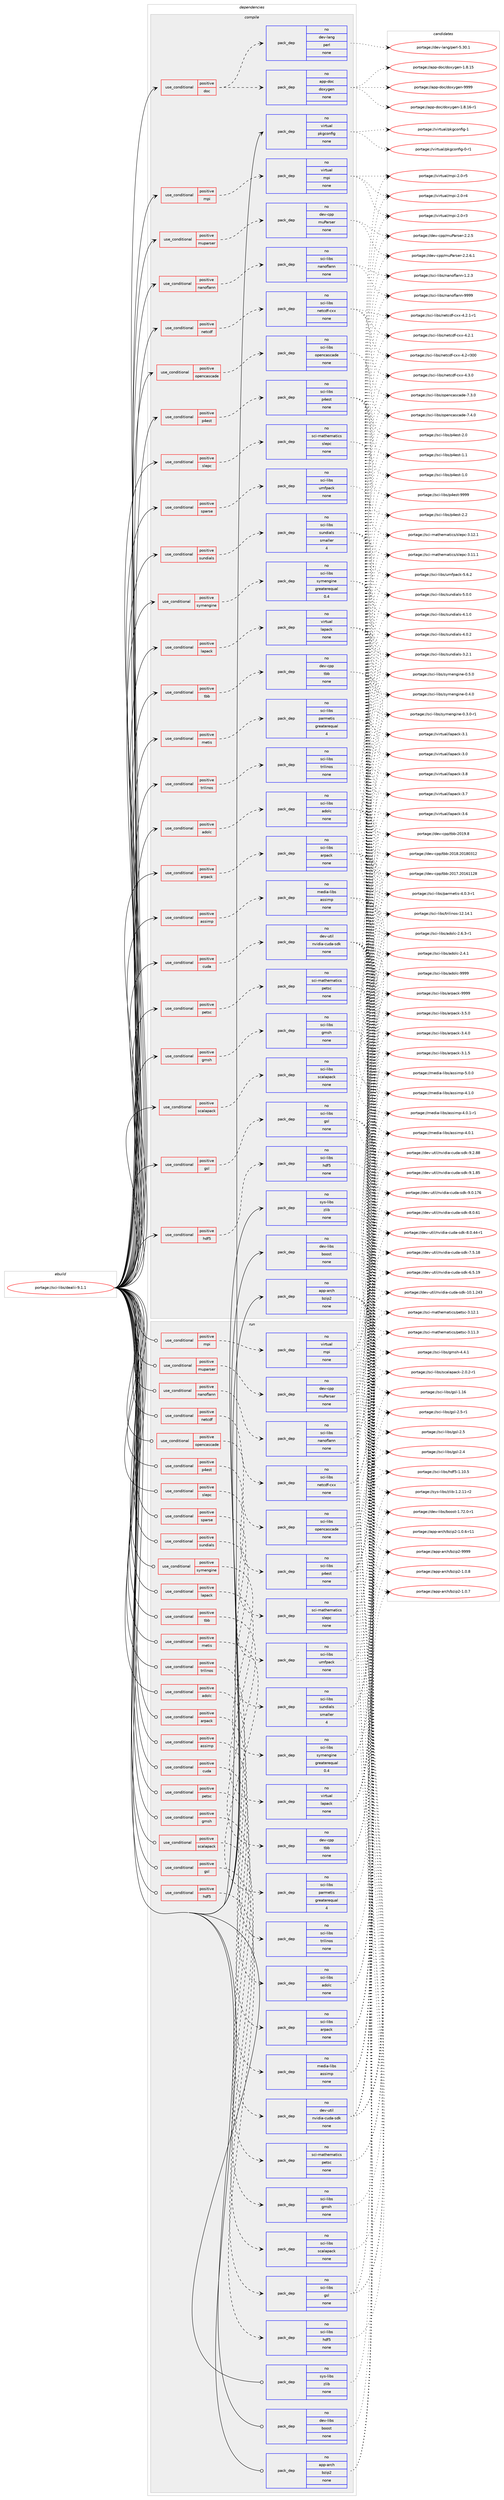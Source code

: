digraph prolog {

# *************
# Graph options
# *************

newrank=true;
concentrate=true;
compound=true;
graph [rankdir=LR,fontname=Helvetica,fontsize=10,ranksep=1.5];#, ranksep=2.5, nodesep=0.2];
edge  [arrowhead=vee];
node  [fontname=Helvetica,fontsize=10];

# **********
# The ebuild
# **********

subgraph cluster_leftcol {
color=gray;
rank=same;
label=<<i>ebuild</i>>;
id [label="portage://sci-libs/dealii-9.1.1", color=red, width=4, href="../sci-libs/dealii-9.1.1.svg"];
}

# ****************
# The dependencies
# ****************

subgraph cluster_midcol {
color=gray;
label=<<i>dependencies</i>>;
subgraph cluster_compile {
fillcolor="#eeeeee";
style=filled;
label=<<i>compile</i>>;
subgraph cond18196 {
dependency89661 [label=<<TABLE BORDER="0" CELLBORDER="1" CELLSPACING="0" CELLPADDING="4"><TR><TD ROWSPAN="3" CELLPADDING="10">use_conditional</TD></TR><TR><TD>positive</TD></TR><TR><TD>adolc</TD></TR></TABLE>>, shape=none, color=red];
subgraph pack69922 {
dependency89662 [label=<<TABLE BORDER="0" CELLBORDER="1" CELLSPACING="0" CELLPADDING="4" WIDTH="220"><TR><TD ROWSPAN="6" CELLPADDING="30">pack_dep</TD></TR><TR><TD WIDTH="110">no</TD></TR><TR><TD>sci-libs</TD></TR><TR><TD>adolc</TD></TR><TR><TD>none</TD></TR><TR><TD></TD></TR></TABLE>>, shape=none, color=blue];
}
dependency89661:e -> dependency89662:w [weight=20,style="dashed",arrowhead="vee"];
}
id:e -> dependency89661:w [weight=20,style="solid",arrowhead="vee"];
subgraph cond18197 {
dependency89663 [label=<<TABLE BORDER="0" CELLBORDER="1" CELLSPACING="0" CELLPADDING="4"><TR><TD ROWSPAN="3" CELLPADDING="10">use_conditional</TD></TR><TR><TD>positive</TD></TR><TR><TD>arpack</TD></TR></TABLE>>, shape=none, color=red];
subgraph pack69923 {
dependency89664 [label=<<TABLE BORDER="0" CELLBORDER="1" CELLSPACING="0" CELLPADDING="4" WIDTH="220"><TR><TD ROWSPAN="6" CELLPADDING="30">pack_dep</TD></TR><TR><TD WIDTH="110">no</TD></TR><TR><TD>sci-libs</TD></TR><TR><TD>arpack</TD></TR><TR><TD>none</TD></TR><TR><TD></TD></TR></TABLE>>, shape=none, color=blue];
}
dependency89663:e -> dependency89664:w [weight=20,style="dashed",arrowhead="vee"];
}
id:e -> dependency89663:w [weight=20,style="solid",arrowhead="vee"];
subgraph cond18198 {
dependency89665 [label=<<TABLE BORDER="0" CELLBORDER="1" CELLSPACING="0" CELLPADDING="4"><TR><TD ROWSPAN="3" CELLPADDING="10">use_conditional</TD></TR><TR><TD>positive</TD></TR><TR><TD>assimp</TD></TR></TABLE>>, shape=none, color=red];
subgraph pack69924 {
dependency89666 [label=<<TABLE BORDER="0" CELLBORDER="1" CELLSPACING="0" CELLPADDING="4" WIDTH="220"><TR><TD ROWSPAN="6" CELLPADDING="30">pack_dep</TD></TR><TR><TD WIDTH="110">no</TD></TR><TR><TD>media-libs</TD></TR><TR><TD>assimp</TD></TR><TR><TD>none</TD></TR><TR><TD></TD></TR></TABLE>>, shape=none, color=blue];
}
dependency89665:e -> dependency89666:w [weight=20,style="dashed",arrowhead="vee"];
}
id:e -> dependency89665:w [weight=20,style="solid",arrowhead="vee"];
subgraph cond18199 {
dependency89667 [label=<<TABLE BORDER="0" CELLBORDER="1" CELLSPACING="0" CELLPADDING="4"><TR><TD ROWSPAN="3" CELLPADDING="10">use_conditional</TD></TR><TR><TD>positive</TD></TR><TR><TD>cuda</TD></TR></TABLE>>, shape=none, color=red];
subgraph pack69925 {
dependency89668 [label=<<TABLE BORDER="0" CELLBORDER="1" CELLSPACING="0" CELLPADDING="4" WIDTH="220"><TR><TD ROWSPAN="6" CELLPADDING="30">pack_dep</TD></TR><TR><TD WIDTH="110">no</TD></TR><TR><TD>dev-util</TD></TR><TR><TD>nvidia-cuda-sdk</TD></TR><TR><TD>none</TD></TR><TR><TD></TD></TR></TABLE>>, shape=none, color=blue];
}
dependency89667:e -> dependency89668:w [weight=20,style="dashed",arrowhead="vee"];
}
id:e -> dependency89667:w [weight=20,style="solid",arrowhead="vee"];
subgraph cond18200 {
dependency89669 [label=<<TABLE BORDER="0" CELLBORDER="1" CELLSPACING="0" CELLPADDING="4"><TR><TD ROWSPAN="3" CELLPADDING="10">use_conditional</TD></TR><TR><TD>positive</TD></TR><TR><TD>doc</TD></TR></TABLE>>, shape=none, color=red];
subgraph pack69926 {
dependency89670 [label=<<TABLE BORDER="0" CELLBORDER="1" CELLSPACING="0" CELLPADDING="4" WIDTH="220"><TR><TD ROWSPAN="6" CELLPADDING="30">pack_dep</TD></TR><TR><TD WIDTH="110">no</TD></TR><TR><TD>app-doc</TD></TR><TR><TD>doxygen</TD></TR><TR><TD>none</TD></TR><TR><TD></TD></TR></TABLE>>, shape=none, color=blue];
}
dependency89669:e -> dependency89670:w [weight=20,style="dashed",arrowhead="vee"];
subgraph pack69927 {
dependency89671 [label=<<TABLE BORDER="0" CELLBORDER="1" CELLSPACING="0" CELLPADDING="4" WIDTH="220"><TR><TD ROWSPAN="6" CELLPADDING="30">pack_dep</TD></TR><TR><TD WIDTH="110">no</TD></TR><TR><TD>dev-lang</TD></TR><TR><TD>perl</TD></TR><TR><TD>none</TD></TR><TR><TD></TD></TR></TABLE>>, shape=none, color=blue];
}
dependency89669:e -> dependency89671:w [weight=20,style="dashed",arrowhead="vee"];
}
id:e -> dependency89669:w [weight=20,style="solid",arrowhead="vee"];
subgraph cond18201 {
dependency89672 [label=<<TABLE BORDER="0" CELLBORDER="1" CELLSPACING="0" CELLPADDING="4"><TR><TD ROWSPAN="3" CELLPADDING="10">use_conditional</TD></TR><TR><TD>positive</TD></TR><TR><TD>gmsh</TD></TR></TABLE>>, shape=none, color=red];
subgraph pack69928 {
dependency89673 [label=<<TABLE BORDER="0" CELLBORDER="1" CELLSPACING="0" CELLPADDING="4" WIDTH="220"><TR><TD ROWSPAN="6" CELLPADDING="30">pack_dep</TD></TR><TR><TD WIDTH="110">no</TD></TR><TR><TD>sci-libs</TD></TR><TR><TD>gmsh</TD></TR><TR><TD>none</TD></TR><TR><TD></TD></TR></TABLE>>, shape=none, color=blue];
}
dependency89672:e -> dependency89673:w [weight=20,style="dashed",arrowhead="vee"];
}
id:e -> dependency89672:w [weight=20,style="solid",arrowhead="vee"];
subgraph cond18202 {
dependency89674 [label=<<TABLE BORDER="0" CELLBORDER="1" CELLSPACING="0" CELLPADDING="4"><TR><TD ROWSPAN="3" CELLPADDING="10">use_conditional</TD></TR><TR><TD>positive</TD></TR><TR><TD>gsl</TD></TR></TABLE>>, shape=none, color=red];
subgraph pack69929 {
dependency89675 [label=<<TABLE BORDER="0" CELLBORDER="1" CELLSPACING="0" CELLPADDING="4" WIDTH="220"><TR><TD ROWSPAN="6" CELLPADDING="30">pack_dep</TD></TR><TR><TD WIDTH="110">no</TD></TR><TR><TD>sci-libs</TD></TR><TR><TD>gsl</TD></TR><TR><TD>none</TD></TR><TR><TD></TD></TR></TABLE>>, shape=none, color=blue];
}
dependency89674:e -> dependency89675:w [weight=20,style="dashed",arrowhead="vee"];
}
id:e -> dependency89674:w [weight=20,style="solid",arrowhead="vee"];
subgraph cond18203 {
dependency89676 [label=<<TABLE BORDER="0" CELLBORDER="1" CELLSPACING="0" CELLPADDING="4"><TR><TD ROWSPAN="3" CELLPADDING="10">use_conditional</TD></TR><TR><TD>positive</TD></TR><TR><TD>hdf5</TD></TR></TABLE>>, shape=none, color=red];
subgraph pack69930 {
dependency89677 [label=<<TABLE BORDER="0" CELLBORDER="1" CELLSPACING="0" CELLPADDING="4" WIDTH="220"><TR><TD ROWSPAN="6" CELLPADDING="30">pack_dep</TD></TR><TR><TD WIDTH="110">no</TD></TR><TR><TD>sci-libs</TD></TR><TR><TD>hdf5</TD></TR><TR><TD>none</TD></TR><TR><TD></TD></TR></TABLE>>, shape=none, color=blue];
}
dependency89676:e -> dependency89677:w [weight=20,style="dashed",arrowhead="vee"];
}
id:e -> dependency89676:w [weight=20,style="solid",arrowhead="vee"];
subgraph cond18204 {
dependency89678 [label=<<TABLE BORDER="0" CELLBORDER="1" CELLSPACING="0" CELLPADDING="4"><TR><TD ROWSPAN="3" CELLPADDING="10">use_conditional</TD></TR><TR><TD>positive</TD></TR><TR><TD>lapack</TD></TR></TABLE>>, shape=none, color=red];
subgraph pack69931 {
dependency89679 [label=<<TABLE BORDER="0" CELLBORDER="1" CELLSPACING="0" CELLPADDING="4" WIDTH="220"><TR><TD ROWSPAN="6" CELLPADDING="30">pack_dep</TD></TR><TR><TD WIDTH="110">no</TD></TR><TR><TD>virtual</TD></TR><TR><TD>lapack</TD></TR><TR><TD>none</TD></TR><TR><TD></TD></TR></TABLE>>, shape=none, color=blue];
}
dependency89678:e -> dependency89679:w [weight=20,style="dashed",arrowhead="vee"];
}
id:e -> dependency89678:w [weight=20,style="solid",arrowhead="vee"];
subgraph cond18205 {
dependency89680 [label=<<TABLE BORDER="0" CELLBORDER="1" CELLSPACING="0" CELLPADDING="4"><TR><TD ROWSPAN="3" CELLPADDING="10">use_conditional</TD></TR><TR><TD>positive</TD></TR><TR><TD>metis</TD></TR></TABLE>>, shape=none, color=red];
subgraph pack69932 {
dependency89681 [label=<<TABLE BORDER="0" CELLBORDER="1" CELLSPACING="0" CELLPADDING="4" WIDTH="220"><TR><TD ROWSPAN="6" CELLPADDING="30">pack_dep</TD></TR><TR><TD WIDTH="110">no</TD></TR><TR><TD>sci-libs</TD></TR><TR><TD>parmetis</TD></TR><TR><TD>greaterequal</TD></TR><TR><TD>4</TD></TR></TABLE>>, shape=none, color=blue];
}
dependency89680:e -> dependency89681:w [weight=20,style="dashed",arrowhead="vee"];
}
id:e -> dependency89680:w [weight=20,style="solid",arrowhead="vee"];
subgraph cond18206 {
dependency89682 [label=<<TABLE BORDER="0" CELLBORDER="1" CELLSPACING="0" CELLPADDING="4"><TR><TD ROWSPAN="3" CELLPADDING="10">use_conditional</TD></TR><TR><TD>positive</TD></TR><TR><TD>mpi</TD></TR></TABLE>>, shape=none, color=red];
subgraph pack69933 {
dependency89683 [label=<<TABLE BORDER="0" CELLBORDER="1" CELLSPACING="0" CELLPADDING="4" WIDTH="220"><TR><TD ROWSPAN="6" CELLPADDING="30">pack_dep</TD></TR><TR><TD WIDTH="110">no</TD></TR><TR><TD>virtual</TD></TR><TR><TD>mpi</TD></TR><TR><TD>none</TD></TR><TR><TD></TD></TR></TABLE>>, shape=none, color=blue];
}
dependency89682:e -> dependency89683:w [weight=20,style="dashed",arrowhead="vee"];
}
id:e -> dependency89682:w [weight=20,style="solid",arrowhead="vee"];
subgraph cond18207 {
dependency89684 [label=<<TABLE BORDER="0" CELLBORDER="1" CELLSPACING="0" CELLPADDING="4"><TR><TD ROWSPAN="3" CELLPADDING="10">use_conditional</TD></TR><TR><TD>positive</TD></TR><TR><TD>muparser</TD></TR></TABLE>>, shape=none, color=red];
subgraph pack69934 {
dependency89685 [label=<<TABLE BORDER="0" CELLBORDER="1" CELLSPACING="0" CELLPADDING="4" WIDTH="220"><TR><TD ROWSPAN="6" CELLPADDING="30">pack_dep</TD></TR><TR><TD WIDTH="110">no</TD></TR><TR><TD>dev-cpp</TD></TR><TR><TD>muParser</TD></TR><TR><TD>none</TD></TR><TR><TD></TD></TR></TABLE>>, shape=none, color=blue];
}
dependency89684:e -> dependency89685:w [weight=20,style="dashed",arrowhead="vee"];
}
id:e -> dependency89684:w [weight=20,style="solid",arrowhead="vee"];
subgraph cond18208 {
dependency89686 [label=<<TABLE BORDER="0" CELLBORDER="1" CELLSPACING="0" CELLPADDING="4"><TR><TD ROWSPAN="3" CELLPADDING="10">use_conditional</TD></TR><TR><TD>positive</TD></TR><TR><TD>nanoflann</TD></TR></TABLE>>, shape=none, color=red];
subgraph pack69935 {
dependency89687 [label=<<TABLE BORDER="0" CELLBORDER="1" CELLSPACING="0" CELLPADDING="4" WIDTH="220"><TR><TD ROWSPAN="6" CELLPADDING="30">pack_dep</TD></TR><TR><TD WIDTH="110">no</TD></TR><TR><TD>sci-libs</TD></TR><TR><TD>nanoflann</TD></TR><TR><TD>none</TD></TR><TR><TD></TD></TR></TABLE>>, shape=none, color=blue];
}
dependency89686:e -> dependency89687:w [weight=20,style="dashed",arrowhead="vee"];
}
id:e -> dependency89686:w [weight=20,style="solid",arrowhead="vee"];
subgraph cond18209 {
dependency89688 [label=<<TABLE BORDER="0" CELLBORDER="1" CELLSPACING="0" CELLPADDING="4"><TR><TD ROWSPAN="3" CELLPADDING="10">use_conditional</TD></TR><TR><TD>positive</TD></TR><TR><TD>netcdf</TD></TR></TABLE>>, shape=none, color=red];
subgraph pack69936 {
dependency89689 [label=<<TABLE BORDER="0" CELLBORDER="1" CELLSPACING="0" CELLPADDING="4" WIDTH="220"><TR><TD ROWSPAN="6" CELLPADDING="30">pack_dep</TD></TR><TR><TD WIDTH="110">no</TD></TR><TR><TD>sci-libs</TD></TR><TR><TD>netcdf-cxx</TD></TR><TR><TD>none</TD></TR><TR><TD></TD></TR></TABLE>>, shape=none, color=blue];
}
dependency89688:e -> dependency89689:w [weight=20,style="dashed",arrowhead="vee"];
}
id:e -> dependency89688:w [weight=20,style="solid",arrowhead="vee"];
subgraph cond18210 {
dependency89690 [label=<<TABLE BORDER="0" CELLBORDER="1" CELLSPACING="0" CELLPADDING="4"><TR><TD ROWSPAN="3" CELLPADDING="10">use_conditional</TD></TR><TR><TD>positive</TD></TR><TR><TD>opencascade</TD></TR></TABLE>>, shape=none, color=red];
subgraph pack69937 {
dependency89691 [label=<<TABLE BORDER="0" CELLBORDER="1" CELLSPACING="0" CELLPADDING="4" WIDTH="220"><TR><TD ROWSPAN="6" CELLPADDING="30">pack_dep</TD></TR><TR><TD WIDTH="110">no</TD></TR><TR><TD>sci-libs</TD></TR><TR><TD>opencascade</TD></TR><TR><TD>none</TD></TR><TR><TD></TD></TR></TABLE>>, shape=none, color=blue];
}
dependency89690:e -> dependency89691:w [weight=20,style="dashed",arrowhead="vee"];
}
id:e -> dependency89690:w [weight=20,style="solid",arrowhead="vee"];
subgraph cond18211 {
dependency89692 [label=<<TABLE BORDER="0" CELLBORDER="1" CELLSPACING="0" CELLPADDING="4"><TR><TD ROWSPAN="3" CELLPADDING="10">use_conditional</TD></TR><TR><TD>positive</TD></TR><TR><TD>p4est</TD></TR></TABLE>>, shape=none, color=red];
subgraph pack69938 {
dependency89693 [label=<<TABLE BORDER="0" CELLBORDER="1" CELLSPACING="0" CELLPADDING="4" WIDTH="220"><TR><TD ROWSPAN="6" CELLPADDING="30">pack_dep</TD></TR><TR><TD WIDTH="110">no</TD></TR><TR><TD>sci-libs</TD></TR><TR><TD>p4est</TD></TR><TR><TD>none</TD></TR><TR><TD></TD></TR></TABLE>>, shape=none, color=blue];
}
dependency89692:e -> dependency89693:w [weight=20,style="dashed",arrowhead="vee"];
}
id:e -> dependency89692:w [weight=20,style="solid",arrowhead="vee"];
subgraph cond18212 {
dependency89694 [label=<<TABLE BORDER="0" CELLBORDER="1" CELLSPACING="0" CELLPADDING="4"><TR><TD ROWSPAN="3" CELLPADDING="10">use_conditional</TD></TR><TR><TD>positive</TD></TR><TR><TD>petsc</TD></TR></TABLE>>, shape=none, color=red];
subgraph pack69939 {
dependency89695 [label=<<TABLE BORDER="0" CELLBORDER="1" CELLSPACING="0" CELLPADDING="4" WIDTH="220"><TR><TD ROWSPAN="6" CELLPADDING="30">pack_dep</TD></TR><TR><TD WIDTH="110">no</TD></TR><TR><TD>sci-mathematics</TD></TR><TR><TD>petsc</TD></TR><TR><TD>none</TD></TR><TR><TD></TD></TR></TABLE>>, shape=none, color=blue];
}
dependency89694:e -> dependency89695:w [weight=20,style="dashed",arrowhead="vee"];
}
id:e -> dependency89694:w [weight=20,style="solid",arrowhead="vee"];
subgraph cond18213 {
dependency89696 [label=<<TABLE BORDER="0" CELLBORDER="1" CELLSPACING="0" CELLPADDING="4"><TR><TD ROWSPAN="3" CELLPADDING="10">use_conditional</TD></TR><TR><TD>positive</TD></TR><TR><TD>scalapack</TD></TR></TABLE>>, shape=none, color=red];
subgraph pack69940 {
dependency89697 [label=<<TABLE BORDER="0" CELLBORDER="1" CELLSPACING="0" CELLPADDING="4" WIDTH="220"><TR><TD ROWSPAN="6" CELLPADDING="30">pack_dep</TD></TR><TR><TD WIDTH="110">no</TD></TR><TR><TD>sci-libs</TD></TR><TR><TD>scalapack</TD></TR><TR><TD>none</TD></TR><TR><TD></TD></TR></TABLE>>, shape=none, color=blue];
}
dependency89696:e -> dependency89697:w [weight=20,style="dashed",arrowhead="vee"];
}
id:e -> dependency89696:w [weight=20,style="solid",arrowhead="vee"];
subgraph cond18214 {
dependency89698 [label=<<TABLE BORDER="0" CELLBORDER="1" CELLSPACING="0" CELLPADDING="4"><TR><TD ROWSPAN="3" CELLPADDING="10">use_conditional</TD></TR><TR><TD>positive</TD></TR><TR><TD>slepc</TD></TR></TABLE>>, shape=none, color=red];
subgraph pack69941 {
dependency89699 [label=<<TABLE BORDER="0" CELLBORDER="1" CELLSPACING="0" CELLPADDING="4" WIDTH="220"><TR><TD ROWSPAN="6" CELLPADDING="30">pack_dep</TD></TR><TR><TD WIDTH="110">no</TD></TR><TR><TD>sci-mathematics</TD></TR><TR><TD>slepc</TD></TR><TR><TD>none</TD></TR><TR><TD></TD></TR></TABLE>>, shape=none, color=blue];
}
dependency89698:e -> dependency89699:w [weight=20,style="dashed",arrowhead="vee"];
}
id:e -> dependency89698:w [weight=20,style="solid",arrowhead="vee"];
subgraph cond18215 {
dependency89700 [label=<<TABLE BORDER="0" CELLBORDER="1" CELLSPACING="0" CELLPADDING="4"><TR><TD ROWSPAN="3" CELLPADDING="10">use_conditional</TD></TR><TR><TD>positive</TD></TR><TR><TD>sparse</TD></TR></TABLE>>, shape=none, color=red];
subgraph pack69942 {
dependency89701 [label=<<TABLE BORDER="0" CELLBORDER="1" CELLSPACING="0" CELLPADDING="4" WIDTH="220"><TR><TD ROWSPAN="6" CELLPADDING="30">pack_dep</TD></TR><TR><TD WIDTH="110">no</TD></TR><TR><TD>sci-libs</TD></TR><TR><TD>umfpack</TD></TR><TR><TD>none</TD></TR><TR><TD></TD></TR></TABLE>>, shape=none, color=blue];
}
dependency89700:e -> dependency89701:w [weight=20,style="dashed",arrowhead="vee"];
}
id:e -> dependency89700:w [weight=20,style="solid",arrowhead="vee"];
subgraph cond18216 {
dependency89702 [label=<<TABLE BORDER="0" CELLBORDER="1" CELLSPACING="0" CELLPADDING="4"><TR><TD ROWSPAN="3" CELLPADDING="10">use_conditional</TD></TR><TR><TD>positive</TD></TR><TR><TD>sundials</TD></TR></TABLE>>, shape=none, color=red];
subgraph pack69943 {
dependency89703 [label=<<TABLE BORDER="0" CELLBORDER="1" CELLSPACING="0" CELLPADDING="4" WIDTH="220"><TR><TD ROWSPAN="6" CELLPADDING="30">pack_dep</TD></TR><TR><TD WIDTH="110">no</TD></TR><TR><TD>sci-libs</TD></TR><TR><TD>sundials</TD></TR><TR><TD>smaller</TD></TR><TR><TD>4</TD></TR></TABLE>>, shape=none, color=blue];
}
dependency89702:e -> dependency89703:w [weight=20,style="dashed",arrowhead="vee"];
}
id:e -> dependency89702:w [weight=20,style="solid",arrowhead="vee"];
subgraph cond18217 {
dependency89704 [label=<<TABLE BORDER="0" CELLBORDER="1" CELLSPACING="0" CELLPADDING="4"><TR><TD ROWSPAN="3" CELLPADDING="10">use_conditional</TD></TR><TR><TD>positive</TD></TR><TR><TD>symengine</TD></TR></TABLE>>, shape=none, color=red];
subgraph pack69944 {
dependency89705 [label=<<TABLE BORDER="0" CELLBORDER="1" CELLSPACING="0" CELLPADDING="4" WIDTH="220"><TR><TD ROWSPAN="6" CELLPADDING="30">pack_dep</TD></TR><TR><TD WIDTH="110">no</TD></TR><TR><TD>sci-libs</TD></TR><TR><TD>symengine</TD></TR><TR><TD>greaterequal</TD></TR><TR><TD>0.4</TD></TR></TABLE>>, shape=none, color=blue];
}
dependency89704:e -> dependency89705:w [weight=20,style="dashed",arrowhead="vee"];
}
id:e -> dependency89704:w [weight=20,style="solid",arrowhead="vee"];
subgraph cond18218 {
dependency89706 [label=<<TABLE BORDER="0" CELLBORDER="1" CELLSPACING="0" CELLPADDING="4"><TR><TD ROWSPAN="3" CELLPADDING="10">use_conditional</TD></TR><TR><TD>positive</TD></TR><TR><TD>tbb</TD></TR></TABLE>>, shape=none, color=red];
subgraph pack69945 {
dependency89707 [label=<<TABLE BORDER="0" CELLBORDER="1" CELLSPACING="0" CELLPADDING="4" WIDTH="220"><TR><TD ROWSPAN="6" CELLPADDING="30">pack_dep</TD></TR><TR><TD WIDTH="110">no</TD></TR><TR><TD>dev-cpp</TD></TR><TR><TD>tbb</TD></TR><TR><TD>none</TD></TR><TR><TD></TD></TR></TABLE>>, shape=none, color=blue];
}
dependency89706:e -> dependency89707:w [weight=20,style="dashed",arrowhead="vee"];
}
id:e -> dependency89706:w [weight=20,style="solid",arrowhead="vee"];
subgraph cond18219 {
dependency89708 [label=<<TABLE BORDER="0" CELLBORDER="1" CELLSPACING="0" CELLPADDING="4"><TR><TD ROWSPAN="3" CELLPADDING="10">use_conditional</TD></TR><TR><TD>positive</TD></TR><TR><TD>trilinos</TD></TR></TABLE>>, shape=none, color=red];
subgraph pack69946 {
dependency89709 [label=<<TABLE BORDER="0" CELLBORDER="1" CELLSPACING="0" CELLPADDING="4" WIDTH="220"><TR><TD ROWSPAN="6" CELLPADDING="30">pack_dep</TD></TR><TR><TD WIDTH="110">no</TD></TR><TR><TD>sci-libs</TD></TR><TR><TD>trilinos</TD></TR><TR><TD>none</TD></TR><TR><TD></TD></TR></TABLE>>, shape=none, color=blue];
}
dependency89708:e -> dependency89709:w [weight=20,style="dashed",arrowhead="vee"];
}
id:e -> dependency89708:w [weight=20,style="solid",arrowhead="vee"];
subgraph pack69947 {
dependency89710 [label=<<TABLE BORDER="0" CELLBORDER="1" CELLSPACING="0" CELLPADDING="4" WIDTH="220"><TR><TD ROWSPAN="6" CELLPADDING="30">pack_dep</TD></TR><TR><TD WIDTH="110">no</TD></TR><TR><TD>app-arch</TD></TR><TR><TD>bzip2</TD></TR><TR><TD>none</TD></TR><TR><TD></TD></TR></TABLE>>, shape=none, color=blue];
}
id:e -> dependency89710:w [weight=20,style="solid",arrowhead="vee"];
subgraph pack69948 {
dependency89711 [label=<<TABLE BORDER="0" CELLBORDER="1" CELLSPACING="0" CELLPADDING="4" WIDTH="220"><TR><TD ROWSPAN="6" CELLPADDING="30">pack_dep</TD></TR><TR><TD WIDTH="110">no</TD></TR><TR><TD>dev-libs</TD></TR><TR><TD>boost</TD></TR><TR><TD>none</TD></TR><TR><TD></TD></TR></TABLE>>, shape=none, color=blue];
}
id:e -> dependency89711:w [weight=20,style="solid",arrowhead="vee"];
subgraph pack69949 {
dependency89712 [label=<<TABLE BORDER="0" CELLBORDER="1" CELLSPACING="0" CELLPADDING="4" WIDTH="220"><TR><TD ROWSPAN="6" CELLPADDING="30">pack_dep</TD></TR><TR><TD WIDTH="110">no</TD></TR><TR><TD>sys-libs</TD></TR><TR><TD>zlib</TD></TR><TR><TD>none</TD></TR><TR><TD></TD></TR></TABLE>>, shape=none, color=blue];
}
id:e -> dependency89712:w [weight=20,style="solid",arrowhead="vee"];
subgraph pack69950 {
dependency89713 [label=<<TABLE BORDER="0" CELLBORDER="1" CELLSPACING="0" CELLPADDING="4" WIDTH="220"><TR><TD ROWSPAN="6" CELLPADDING="30">pack_dep</TD></TR><TR><TD WIDTH="110">no</TD></TR><TR><TD>virtual</TD></TR><TR><TD>pkgconfig</TD></TR><TR><TD>none</TD></TR><TR><TD></TD></TR></TABLE>>, shape=none, color=blue];
}
id:e -> dependency89713:w [weight=20,style="solid",arrowhead="vee"];
}
subgraph cluster_compileandrun {
fillcolor="#eeeeee";
style=filled;
label=<<i>compile and run</i>>;
}
subgraph cluster_run {
fillcolor="#eeeeee";
style=filled;
label=<<i>run</i>>;
subgraph cond18220 {
dependency89714 [label=<<TABLE BORDER="0" CELLBORDER="1" CELLSPACING="0" CELLPADDING="4"><TR><TD ROWSPAN="3" CELLPADDING="10">use_conditional</TD></TR><TR><TD>positive</TD></TR><TR><TD>adolc</TD></TR></TABLE>>, shape=none, color=red];
subgraph pack69951 {
dependency89715 [label=<<TABLE BORDER="0" CELLBORDER="1" CELLSPACING="0" CELLPADDING="4" WIDTH="220"><TR><TD ROWSPAN="6" CELLPADDING="30">pack_dep</TD></TR><TR><TD WIDTH="110">no</TD></TR><TR><TD>sci-libs</TD></TR><TR><TD>adolc</TD></TR><TR><TD>none</TD></TR><TR><TD></TD></TR></TABLE>>, shape=none, color=blue];
}
dependency89714:e -> dependency89715:w [weight=20,style="dashed",arrowhead="vee"];
}
id:e -> dependency89714:w [weight=20,style="solid",arrowhead="odot"];
subgraph cond18221 {
dependency89716 [label=<<TABLE BORDER="0" CELLBORDER="1" CELLSPACING="0" CELLPADDING="4"><TR><TD ROWSPAN="3" CELLPADDING="10">use_conditional</TD></TR><TR><TD>positive</TD></TR><TR><TD>arpack</TD></TR></TABLE>>, shape=none, color=red];
subgraph pack69952 {
dependency89717 [label=<<TABLE BORDER="0" CELLBORDER="1" CELLSPACING="0" CELLPADDING="4" WIDTH="220"><TR><TD ROWSPAN="6" CELLPADDING="30">pack_dep</TD></TR><TR><TD WIDTH="110">no</TD></TR><TR><TD>sci-libs</TD></TR><TR><TD>arpack</TD></TR><TR><TD>none</TD></TR><TR><TD></TD></TR></TABLE>>, shape=none, color=blue];
}
dependency89716:e -> dependency89717:w [weight=20,style="dashed",arrowhead="vee"];
}
id:e -> dependency89716:w [weight=20,style="solid",arrowhead="odot"];
subgraph cond18222 {
dependency89718 [label=<<TABLE BORDER="0" CELLBORDER="1" CELLSPACING="0" CELLPADDING="4"><TR><TD ROWSPAN="3" CELLPADDING="10">use_conditional</TD></TR><TR><TD>positive</TD></TR><TR><TD>assimp</TD></TR></TABLE>>, shape=none, color=red];
subgraph pack69953 {
dependency89719 [label=<<TABLE BORDER="0" CELLBORDER="1" CELLSPACING="0" CELLPADDING="4" WIDTH="220"><TR><TD ROWSPAN="6" CELLPADDING="30">pack_dep</TD></TR><TR><TD WIDTH="110">no</TD></TR><TR><TD>media-libs</TD></TR><TR><TD>assimp</TD></TR><TR><TD>none</TD></TR><TR><TD></TD></TR></TABLE>>, shape=none, color=blue];
}
dependency89718:e -> dependency89719:w [weight=20,style="dashed",arrowhead="vee"];
}
id:e -> dependency89718:w [weight=20,style="solid",arrowhead="odot"];
subgraph cond18223 {
dependency89720 [label=<<TABLE BORDER="0" CELLBORDER="1" CELLSPACING="0" CELLPADDING="4"><TR><TD ROWSPAN="3" CELLPADDING="10">use_conditional</TD></TR><TR><TD>positive</TD></TR><TR><TD>cuda</TD></TR></TABLE>>, shape=none, color=red];
subgraph pack69954 {
dependency89721 [label=<<TABLE BORDER="0" CELLBORDER="1" CELLSPACING="0" CELLPADDING="4" WIDTH="220"><TR><TD ROWSPAN="6" CELLPADDING="30">pack_dep</TD></TR><TR><TD WIDTH="110">no</TD></TR><TR><TD>dev-util</TD></TR><TR><TD>nvidia-cuda-sdk</TD></TR><TR><TD>none</TD></TR><TR><TD></TD></TR></TABLE>>, shape=none, color=blue];
}
dependency89720:e -> dependency89721:w [weight=20,style="dashed",arrowhead="vee"];
}
id:e -> dependency89720:w [weight=20,style="solid",arrowhead="odot"];
subgraph cond18224 {
dependency89722 [label=<<TABLE BORDER="0" CELLBORDER="1" CELLSPACING="0" CELLPADDING="4"><TR><TD ROWSPAN="3" CELLPADDING="10">use_conditional</TD></TR><TR><TD>positive</TD></TR><TR><TD>gmsh</TD></TR></TABLE>>, shape=none, color=red];
subgraph pack69955 {
dependency89723 [label=<<TABLE BORDER="0" CELLBORDER="1" CELLSPACING="0" CELLPADDING="4" WIDTH="220"><TR><TD ROWSPAN="6" CELLPADDING="30">pack_dep</TD></TR><TR><TD WIDTH="110">no</TD></TR><TR><TD>sci-libs</TD></TR><TR><TD>gmsh</TD></TR><TR><TD>none</TD></TR><TR><TD></TD></TR></TABLE>>, shape=none, color=blue];
}
dependency89722:e -> dependency89723:w [weight=20,style="dashed",arrowhead="vee"];
}
id:e -> dependency89722:w [weight=20,style="solid",arrowhead="odot"];
subgraph cond18225 {
dependency89724 [label=<<TABLE BORDER="0" CELLBORDER="1" CELLSPACING="0" CELLPADDING="4"><TR><TD ROWSPAN="3" CELLPADDING="10">use_conditional</TD></TR><TR><TD>positive</TD></TR><TR><TD>gsl</TD></TR></TABLE>>, shape=none, color=red];
subgraph pack69956 {
dependency89725 [label=<<TABLE BORDER="0" CELLBORDER="1" CELLSPACING="0" CELLPADDING="4" WIDTH="220"><TR><TD ROWSPAN="6" CELLPADDING="30">pack_dep</TD></TR><TR><TD WIDTH="110">no</TD></TR><TR><TD>sci-libs</TD></TR><TR><TD>gsl</TD></TR><TR><TD>none</TD></TR><TR><TD></TD></TR></TABLE>>, shape=none, color=blue];
}
dependency89724:e -> dependency89725:w [weight=20,style="dashed",arrowhead="vee"];
}
id:e -> dependency89724:w [weight=20,style="solid",arrowhead="odot"];
subgraph cond18226 {
dependency89726 [label=<<TABLE BORDER="0" CELLBORDER="1" CELLSPACING="0" CELLPADDING="4"><TR><TD ROWSPAN="3" CELLPADDING="10">use_conditional</TD></TR><TR><TD>positive</TD></TR><TR><TD>hdf5</TD></TR></TABLE>>, shape=none, color=red];
subgraph pack69957 {
dependency89727 [label=<<TABLE BORDER="0" CELLBORDER="1" CELLSPACING="0" CELLPADDING="4" WIDTH="220"><TR><TD ROWSPAN="6" CELLPADDING="30">pack_dep</TD></TR><TR><TD WIDTH="110">no</TD></TR><TR><TD>sci-libs</TD></TR><TR><TD>hdf5</TD></TR><TR><TD>none</TD></TR><TR><TD></TD></TR></TABLE>>, shape=none, color=blue];
}
dependency89726:e -> dependency89727:w [weight=20,style="dashed",arrowhead="vee"];
}
id:e -> dependency89726:w [weight=20,style="solid",arrowhead="odot"];
subgraph cond18227 {
dependency89728 [label=<<TABLE BORDER="0" CELLBORDER="1" CELLSPACING="0" CELLPADDING="4"><TR><TD ROWSPAN="3" CELLPADDING="10">use_conditional</TD></TR><TR><TD>positive</TD></TR><TR><TD>lapack</TD></TR></TABLE>>, shape=none, color=red];
subgraph pack69958 {
dependency89729 [label=<<TABLE BORDER="0" CELLBORDER="1" CELLSPACING="0" CELLPADDING="4" WIDTH="220"><TR><TD ROWSPAN="6" CELLPADDING="30">pack_dep</TD></TR><TR><TD WIDTH="110">no</TD></TR><TR><TD>virtual</TD></TR><TR><TD>lapack</TD></TR><TR><TD>none</TD></TR><TR><TD></TD></TR></TABLE>>, shape=none, color=blue];
}
dependency89728:e -> dependency89729:w [weight=20,style="dashed",arrowhead="vee"];
}
id:e -> dependency89728:w [weight=20,style="solid",arrowhead="odot"];
subgraph cond18228 {
dependency89730 [label=<<TABLE BORDER="0" CELLBORDER="1" CELLSPACING="0" CELLPADDING="4"><TR><TD ROWSPAN="3" CELLPADDING="10">use_conditional</TD></TR><TR><TD>positive</TD></TR><TR><TD>metis</TD></TR></TABLE>>, shape=none, color=red];
subgraph pack69959 {
dependency89731 [label=<<TABLE BORDER="0" CELLBORDER="1" CELLSPACING="0" CELLPADDING="4" WIDTH="220"><TR><TD ROWSPAN="6" CELLPADDING="30">pack_dep</TD></TR><TR><TD WIDTH="110">no</TD></TR><TR><TD>sci-libs</TD></TR><TR><TD>parmetis</TD></TR><TR><TD>greaterequal</TD></TR><TR><TD>4</TD></TR></TABLE>>, shape=none, color=blue];
}
dependency89730:e -> dependency89731:w [weight=20,style="dashed",arrowhead="vee"];
}
id:e -> dependency89730:w [weight=20,style="solid",arrowhead="odot"];
subgraph cond18229 {
dependency89732 [label=<<TABLE BORDER="0" CELLBORDER="1" CELLSPACING="0" CELLPADDING="4"><TR><TD ROWSPAN="3" CELLPADDING="10">use_conditional</TD></TR><TR><TD>positive</TD></TR><TR><TD>mpi</TD></TR></TABLE>>, shape=none, color=red];
subgraph pack69960 {
dependency89733 [label=<<TABLE BORDER="0" CELLBORDER="1" CELLSPACING="0" CELLPADDING="4" WIDTH="220"><TR><TD ROWSPAN="6" CELLPADDING="30">pack_dep</TD></TR><TR><TD WIDTH="110">no</TD></TR><TR><TD>virtual</TD></TR><TR><TD>mpi</TD></TR><TR><TD>none</TD></TR><TR><TD></TD></TR></TABLE>>, shape=none, color=blue];
}
dependency89732:e -> dependency89733:w [weight=20,style="dashed",arrowhead="vee"];
}
id:e -> dependency89732:w [weight=20,style="solid",arrowhead="odot"];
subgraph cond18230 {
dependency89734 [label=<<TABLE BORDER="0" CELLBORDER="1" CELLSPACING="0" CELLPADDING="4"><TR><TD ROWSPAN="3" CELLPADDING="10">use_conditional</TD></TR><TR><TD>positive</TD></TR><TR><TD>muparser</TD></TR></TABLE>>, shape=none, color=red];
subgraph pack69961 {
dependency89735 [label=<<TABLE BORDER="0" CELLBORDER="1" CELLSPACING="0" CELLPADDING="4" WIDTH="220"><TR><TD ROWSPAN="6" CELLPADDING="30">pack_dep</TD></TR><TR><TD WIDTH="110">no</TD></TR><TR><TD>dev-cpp</TD></TR><TR><TD>muParser</TD></TR><TR><TD>none</TD></TR><TR><TD></TD></TR></TABLE>>, shape=none, color=blue];
}
dependency89734:e -> dependency89735:w [weight=20,style="dashed",arrowhead="vee"];
}
id:e -> dependency89734:w [weight=20,style="solid",arrowhead="odot"];
subgraph cond18231 {
dependency89736 [label=<<TABLE BORDER="0" CELLBORDER="1" CELLSPACING="0" CELLPADDING="4"><TR><TD ROWSPAN="3" CELLPADDING="10">use_conditional</TD></TR><TR><TD>positive</TD></TR><TR><TD>nanoflann</TD></TR></TABLE>>, shape=none, color=red];
subgraph pack69962 {
dependency89737 [label=<<TABLE BORDER="0" CELLBORDER="1" CELLSPACING="0" CELLPADDING="4" WIDTH="220"><TR><TD ROWSPAN="6" CELLPADDING="30">pack_dep</TD></TR><TR><TD WIDTH="110">no</TD></TR><TR><TD>sci-libs</TD></TR><TR><TD>nanoflann</TD></TR><TR><TD>none</TD></TR><TR><TD></TD></TR></TABLE>>, shape=none, color=blue];
}
dependency89736:e -> dependency89737:w [weight=20,style="dashed",arrowhead="vee"];
}
id:e -> dependency89736:w [weight=20,style="solid",arrowhead="odot"];
subgraph cond18232 {
dependency89738 [label=<<TABLE BORDER="0" CELLBORDER="1" CELLSPACING="0" CELLPADDING="4"><TR><TD ROWSPAN="3" CELLPADDING="10">use_conditional</TD></TR><TR><TD>positive</TD></TR><TR><TD>netcdf</TD></TR></TABLE>>, shape=none, color=red];
subgraph pack69963 {
dependency89739 [label=<<TABLE BORDER="0" CELLBORDER="1" CELLSPACING="0" CELLPADDING="4" WIDTH="220"><TR><TD ROWSPAN="6" CELLPADDING="30">pack_dep</TD></TR><TR><TD WIDTH="110">no</TD></TR><TR><TD>sci-libs</TD></TR><TR><TD>netcdf-cxx</TD></TR><TR><TD>none</TD></TR><TR><TD></TD></TR></TABLE>>, shape=none, color=blue];
}
dependency89738:e -> dependency89739:w [weight=20,style="dashed",arrowhead="vee"];
}
id:e -> dependency89738:w [weight=20,style="solid",arrowhead="odot"];
subgraph cond18233 {
dependency89740 [label=<<TABLE BORDER="0" CELLBORDER="1" CELLSPACING="0" CELLPADDING="4"><TR><TD ROWSPAN="3" CELLPADDING="10">use_conditional</TD></TR><TR><TD>positive</TD></TR><TR><TD>opencascade</TD></TR></TABLE>>, shape=none, color=red];
subgraph pack69964 {
dependency89741 [label=<<TABLE BORDER="0" CELLBORDER="1" CELLSPACING="0" CELLPADDING="4" WIDTH="220"><TR><TD ROWSPAN="6" CELLPADDING="30">pack_dep</TD></TR><TR><TD WIDTH="110">no</TD></TR><TR><TD>sci-libs</TD></TR><TR><TD>opencascade</TD></TR><TR><TD>none</TD></TR><TR><TD></TD></TR></TABLE>>, shape=none, color=blue];
}
dependency89740:e -> dependency89741:w [weight=20,style="dashed",arrowhead="vee"];
}
id:e -> dependency89740:w [weight=20,style="solid",arrowhead="odot"];
subgraph cond18234 {
dependency89742 [label=<<TABLE BORDER="0" CELLBORDER="1" CELLSPACING="0" CELLPADDING="4"><TR><TD ROWSPAN="3" CELLPADDING="10">use_conditional</TD></TR><TR><TD>positive</TD></TR><TR><TD>p4est</TD></TR></TABLE>>, shape=none, color=red];
subgraph pack69965 {
dependency89743 [label=<<TABLE BORDER="0" CELLBORDER="1" CELLSPACING="0" CELLPADDING="4" WIDTH="220"><TR><TD ROWSPAN="6" CELLPADDING="30">pack_dep</TD></TR><TR><TD WIDTH="110">no</TD></TR><TR><TD>sci-libs</TD></TR><TR><TD>p4est</TD></TR><TR><TD>none</TD></TR><TR><TD></TD></TR></TABLE>>, shape=none, color=blue];
}
dependency89742:e -> dependency89743:w [weight=20,style="dashed",arrowhead="vee"];
}
id:e -> dependency89742:w [weight=20,style="solid",arrowhead="odot"];
subgraph cond18235 {
dependency89744 [label=<<TABLE BORDER="0" CELLBORDER="1" CELLSPACING="0" CELLPADDING="4"><TR><TD ROWSPAN="3" CELLPADDING="10">use_conditional</TD></TR><TR><TD>positive</TD></TR><TR><TD>petsc</TD></TR></TABLE>>, shape=none, color=red];
subgraph pack69966 {
dependency89745 [label=<<TABLE BORDER="0" CELLBORDER="1" CELLSPACING="0" CELLPADDING="4" WIDTH="220"><TR><TD ROWSPAN="6" CELLPADDING="30">pack_dep</TD></TR><TR><TD WIDTH="110">no</TD></TR><TR><TD>sci-mathematics</TD></TR><TR><TD>petsc</TD></TR><TR><TD>none</TD></TR><TR><TD></TD></TR></TABLE>>, shape=none, color=blue];
}
dependency89744:e -> dependency89745:w [weight=20,style="dashed",arrowhead="vee"];
}
id:e -> dependency89744:w [weight=20,style="solid",arrowhead="odot"];
subgraph cond18236 {
dependency89746 [label=<<TABLE BORDER="0" CELLBORDER="1" CELLSPACING="0" CELLPADDING="4"><TR><TD ROWSPAN="3" CELLPADDING="10">use_conditional</TD></TR><TR><TD>positive</TD></TR><TR><TD>scalapack</TD></TR></TABLE>>, shape=none, color=red];
subgraph pack69967 {
dependency89747 [label=<<TABLE BORDER="0" CELLBORDER="1" CELLSPACING="0" CELLPADDING="4" WIDTH="220"><TR><TD ROWSPAN="6" CELLPADDING="30">pack_dep</TD></TR><TR><TD WIDTH="110">no</TD></TR><TR><TD>sci-libs</TD></TR><TR><TD>scalapack</TD></TR><TR><TD>none</TD></TR><TR><TD></TD></TR></TABLE>>, shape=none, color=blue];
}
dependency89746:e -> dependency89747:w [weight=20,style="dashed",arrowhead="vee"];
}
id:e -> dependency89746:w [weight=20,style="solid",arrowhead="odot"];
subgraph cond18237 {
dependency89748 [label=<<TABLE BORDER="0" CELLBORDER="1" CELLSPACING="0" CELLPADDING="4"><TR><TD ROWSPAN="3" CELLPADDING="10">use_conditional</TD></TR><TR><TD>positive</TD></TR><TR><TD>slepc</TD></TR></TABLE>>, shape=none, color=red];
subgraph pack69968 {
dependency89749 [label=<<TABLE BORDER="0" CELLBORDER="1" CELLSPACING="0" CELLPADDING="4" WIDTH="220"><TR><TD ROWSPAN="6" CELLPADDING="30">pack_dep</TD></TR><TR><TD WIDTH="110">no</TD></TR><TR><TD>sci-mathematics</TD></TR><TR><TD>slepc</TD></TR><TR><TD>none</TD></TR><TR><TD></TD></TR></TABLE>>, shape=none, color=blue];
}
dependency89748:e -> dependency89749:w [weight=20,style="dashed",arrowhead="vee"];
}
id:e -> dependency89748:w [weight=20,style="solid",arrowhead="odot"];
subgraph cond18238 {
dependency89750 [label=<<TABLE BORDER="0" CELLBORDER="1" CELLSPACING="0" CELLPADDING="4"><TR><TD ROWSPAN="3" CELLPADDING="10">use_conditional</TD></TR><TR><TD>positive</TD></TR><TR><TD>sparse</TD></TR></TABLE>>, shape=none, color=red];
subgraph pack69969 {
dependency89751 [label=<<TABLE BORDER="0" CELLBORDER="1" CELLSPACING="0" CELLPADDING="4" WIDTH="220"><TR><TD ROWSPAN="6" CELLPADDING="30">pack_dep</TD></TR><TR><TD WIDTH="110">no</TD></TR><TR><TD>sci-libs</TD></TR><TR><TD>umfpack</TD></TR><TR><TD>none</TD></TR><TR><TD></TD></TR></TABLE>>, shape=none, color=blue];
}
dependency89750:e -> dependency89751:w [weight=20,style="dashed",arrowhead="vee"];
}
id:e -> dependency89750:w [weight=20,style="solid",arrowhead="odot"];
subgraph cond18239 {
dependency89752 [label=<<TABLE BORDER="0" CELLBORDER="1" CELLSPACING="0" CELLPADDING="4"><TR><TD ROWSPAN="3" CELLPADDING="10">use_conditional</TD></TR><TR><TD>positive</TD></TR><TR><TD>sundials</TD></TR></TABLE>>, shape=none, color=red];
subgraph pack69970 {
dependency89753 [label=<<TABLE BORDER="0" CELLBORDER="1" CELLSPACING="0" CELLPADDING="4" WIDTH="220"><TR><TD ROWSPAN="6" CELLPADDING="30">pack_dep</TD></TR><TR><TD WIDTH="110">no</TD></TR><TR><TD>sci-libs</TD></TR><TR><TD>sundials</TD></TR><TR><TD>smaller</TD></TR><TR><TD>4</TD></TR></TABLE>>, shape=none, color=blue];
}
dependency89752:e -> dependency89753:w [weight=20,style="dashed",arrowhead="vee"];
}
id:e -> dependency89752:w [weight=20,style="solid",arrowhead="odot"];
subgraph cond18240 {
dependency89754 [label=<<TABLE BORDER="0" CELLBORDER="1" CELLSPACING="0" CELLPADDING="4"><TR><TD ROWSPAN="3" CELLPADDING="10">use_conditional</TD></TR><TR><TD>positive</TD></TR><TR><TD>symengine</TD></TR></TABLE>>, shape=none, color=red];
subgraph pack69971 {
dependency89755 [label=<<TABLE BORDER="0" CELLBORDER="1" CELLSPACING="0" CELLPADDING="4" WIDTH="220"><TR><TD ROWSPAN="6" CELLPADDING="30">pack_dep</TD></TR><TR><TD WIDTH="110">no</TD></TR><TR><TD>sci-libs</TD></TR><TR><TD>symengine</TD></TR><TR><TD>greaterequal</TD></TR><TR><TD>0.4</TD></TR></TABLE>>, shape=none, color=blue];
}
dependency89754:e -> dependency89755:w [weight=20,style="dashed",arrowhead="vee"];
}
id:e -> dependency89754:w [weight=20,style="solid",arrowhead="odot"];
subgraph cond18241 {
dependency89756 [label=<<TABLE BORDER="0" CELLBORDER="1" CELLSPACING="0" CELLPADDING="4"><TR><TD ROWSPAN="3" CELLPADDING="10">use_conditional</TD></TR><TR><TD>positive</TD></TR><TR><TD>tbb</TD></TR></TABLE>>, shape=none, color=red];
subgraph pack69972 {
dependency89757 [label=<<TABLE BORDER="0" CELLBORDER="1" CELLSPACING="0" CELLPADDING="4" WIDTH="220"><TR><TD ROWSPAN="6" CELLPADDING="30">pack_dep</TD></TR><TR><TD WIDTH="110">no</TD></TR><TR><TD>dev-cpp</TD></TR><TR><TD>tbb</TD></TR><TR><TD>none</TD></TR><TR><TD></TD></TR></TABLE>>, shape=none, color=blue];
}
dependency89756:e -> dependency89757:w [weight=20,style="dashed",arrowhead="vee"];
}
id:e -> dependency89756:w [weight=20,style="solid",arrowhead="odot"];
subgraph cond18242 {
dependency89758 [label=<<TABLE BORDER="0" CELLBORDER="1" CELLSPACING="0" CELLPADDING="4"><TR><TD ROWSPAN="3" CELLPADDING="10">use_conditional</TD></TR><TR><TD>positive</TD></TR><TR><TD>trilinos</TD></TR></TABLE>>, shape=none, color=red];
subgraph pack69973 {
dependency89759 [label=<<TABLE BORDER="0" CELLBORDER="1" CELLSPACING="0" CELLPADDING="4" WIDTH="220"><TR><TD ROWSPAN="6" CELLPADDING="30">pack_dep</TD></TR><TR><TD WIDTH="110">no</TD></TR><TR><TD>sci-libs</TD></TR><TR><TD>trilinos</TD></TR><TR><TD>none</TD></TR><TR><TD></TD></TR></TABLE>>, shape=none, color=blue];
}
dependency89758:e -> dependency89759:w [weight=20,style="dashed",arrowhead="vee"];
}
id:e -> dependency89758:w [weight=20,style="solid",arrowhead="odot"];
subgraph pack69974 {
dependency89760 [label=<<TABLE BORDER="0" CELLBORDER="1" CELLSPACING="0" CELLPADDING="4" WIDTH="220"><TR><TD ROWSPAN="6" CELLPADDING="30">pack_dep</TD></TR><TR><TD WIDTH="110">no</TD></TR><TR><TD>app-arch</TD></TR><TR><TD>bzip2</TD></TR><TR><TD>none</TD></TR><TR><TD></TD></TR></TABLE>>, shape=none, color=blue];
}
id:e -> dependency89760:w [weight=20,style="solid",arrowhead="odot"];
subgraph pack69975 {
dependency89761 [label=<<TABLE BORDER="0" CELLBORDER="1" CELLSPACING="0" CELLPADDING="4" WIDTH="220"><TR><TD ROWSPAN="6" CELLPADDING="30">pack_dep</TD></TR><TR><TD WIDTH="110">no</TD></TR><TR><TD>dev-libs</TD></TR><TR><TD>boost</TD></TR><TR><TD>none</TD></TR><TR><TD></TD></TR></TABLE>>, shape=none, color=blue];
}
id:e -> dependency89761:w [weight=20,style="solid",arrowhead="odot"];
subgraph pack69976 {
dependency89762 [label=<<TABLE BORDER="0" CELLBORDER="1" CELLSPACING="0" CELLPADDING="4" WIDTH="220"><TR><TD ROWSPAN="6" CELLPADDING="30">pack_dep</TD></TR><TR><TD WIDTH="110">no</TD></TR><TR><TD>sys-libs</TD></TR><TR><TD>zlib</TD></TR><TR><TD>none</TD></TR><TR><TD></TD></TR></TABLE>>, shape=none, color=blue];
}
id:e -> dependency89762:w [weight=20,style="solid",arrowhead="odot"];
}
}

# **************
# The candidates
# **************

subgraph cluster_choices {
rank=same;
color=gray;
label=<<i>candidates</i>>;

subgraph choice69922 {
color=black;
nodesep=1;
choice1159910545108105981154797100111108994557575757 [label="portage://sci-libs/adolc-9999", color=red, width=4,href="../sci-libs/adolc-9999.svg"];
choice1159910545108105981154797100111108994550465446514511449 [label="portage://sci-libs/adolc-2.6.3-r1", color=red, width=4,href="../sci-libs/adolc-2.6.3-r1.svg"];
choice115991054510810598115479710011110899455046524649 [label="portage://sci-libs/adolc-2.4.1", color=red, width=4,href="../sci-libs/adolc-2.4.1.svg"];
dependency89662:e -> choice1159910545108105981154797100111108994557575757:w [style=dotted,weight="100"];
dependency89662:e -> choice1159910545108105981154797100111108994550465446514511449:w [style=dotted,weight="100"];
dependency89662:e -> choice115991054510810598115479710011110899455046524649:w [style=dotted,weight="100"];
}
subgraph choice69923 {
color=black;
nodesep=1;
choice115991054510810598115479711411297991074557575757 [label="portage://sci-libs/arpack-9999", color=red, width=4,href="../sci-libs/arpack-9999.svg"];
choice11599105451081059811547971141129799107455146534648 [label="portage://sci-libs/arpack-3.5.0", color=red, width=4,href="../sci-libs/arpack-3.5.0.svg"];
choice11599105451081059811547971141129799107455146524648 [label="portage://sci-libs/arpack-3.4.0", color=red, width=4,href="../sci-libs/arpack-3.4.0.svg"];
choice11599105451081059811547971141129799107455146494653 [label="portage://sci-libs/arpack-3.1.5", color=red, width=4,href="../sci-libs/arpack-3.1.5.svg"];
dependency89664:e -> choice115991054510810598115479711411297991074557575757:w [style=dotted,weight="100"];
dependency89664:e -> choice11599105451081059811547971141129799107455146534648:w [style=dotted,weight="100"];
dependency89664:e -> choice11599105451081059811547971141129799107455146524648:w [style=dotted,weight="100"];
dependency89664:e -> choice11599105451081059811547971141129799107455146494653:w [style=dotted,weight="100"];
}
subgraph choice69924 {
color=black;
nodesep=1;
choice1091011001059745108105981154797115115105109112455346484648 [label="portage://media-libs/assimp-5.0.0", color=red, width=4,href="../media-libs/assimp-5.0.0.svg"];
choice1091011001059745108105981154797115115105109112455246494648 [label="portage://media-libs/assimp-4.1.0", color=red, width=4,href="../media-libs/assimp-4.1.0.svg"];
choice10910110010597451081059811547971151151051091124552464846494511449 [label="portage://media-libs/assimp-4.0.1-r1", color=red, width=4,href="../media-libs/assimp-4.0.1-r1.svg"];
choice1091011001059745108105981154797115115105109112455246484649 [label="portage://media-libs/assimp-4.0.1", color=red, width=4,href="../media-libs/assimp-4.0.1.svg"];
dependency89666:e -> choice1091011001059745108105981154797115115105109112455346484648:w [style=dotted,weight="100"];
dependency89666:e -> choice1091011001059745108105981154797115115105109112455246494648:w [style=dotted,weight="100"];
dependency89666:e -> choice10910110010597451081059811547971151151051091124552464846494511449:w [style=dotted,weight="100"];
dependency89666:e -> choice1091011001059745108105981154797115115105109112455246484649:w [style=dotted,weight="100"];
}
subgraph choice69925 {
color=black;
nodesep=1;
choice1001011184511711610510847110118105100105974599117100974511510010745574650465656 [label="portage://dev-util/nvidia-cuda-sdk-9.2.88", color=red, width=4,href="../dev-util/nvidia-cuda-sdk-9.2.88.svg"];
choice1001011184511711610510847110118105100105974599117100974511510010745574649465653 [label="portage://dev-util/nvidia-cuda-sdk-9.1.85", color=red, width=4,href="../dev-util/nvidia-cuda-sdk-9.1.85.svg"];
choice100101118451171161051084711011810510010597459911710097451151001074557464846495554 [label="portage://dev-util/nvidia-cuda-sdk-9.0.176", color=red, width=4,href="../dev-util/nvidia-cuda-sdk-9.0.176.svg"];
choice1001011184511711610510847110118105100105974599117100974511510010745564648465449 [label="portage://dev-util/nvidia-cuda-sdk-8.0.61", color=red, width=4,href="../dev-util/nvidia-cuda-sdk-8.0.61.svg"];
choice10010111845117116105108471101181051001059745991171009745115100107455646484652524511449 [label="portage://dev-util/nvidia-cuda-sdk-8.0.44-r1", color=red, width=4,href="../dev-util/nvidia-cuda-sdk-8.0.44-r1.svg"];
choice1001011184511711610510847110118105100105974599117100974511510010745554653464956 [label="portage://dev-util/nvidia-cuda-sdk-7.5.18", color=red, width=4,href="../dev-util/nvidia-cuda-sdk-7.5.18.svg"];
choice1001011184511711610510847110118105100105974599117100974511510010745544653464957 [label="portage://dev-util/nvidia-cuda-sdk-6.5.19", color=red, width=4,href="../dev-util/nvidia-cuda-sdk-6.5.19.svg"];
choice10010111845117116105108471101181051001059745991171009745115100107454948464946505251 [label="portage://dev-util/nvidia-cuda-sdk-10.1.243", color=red, width=4,href="../dev-util/nvidia-cuda-sdk-10.1.243.svg"];
dependency89668:e -> choice1001011184511711610510847110118105100105974599117100974511510010745574650465656:w [style=dotted,weight="100"];
dependency89668:e -> choice1001011184511711610510847110118105100105974599117100974511510010745574649465653:w [style=dotted,weight="100"];
dependency89668:e -> choice100101118451171161051084711011810510010597459911710097451151001074557464846495554:w [style=dotted,weight="100"];
dependency89668:e -> choice1001011184511711610510847110118105100105974599117100974511510010745564648465449:w [style=dotted,weight="100"];
dependency89668:e -> choice10010111845117116105108471101181051001059745991171009745115100107455646484652524511449:w [style=dotted,weight="100"];
dependency89668:e -> choice1001011184511711610510847110118105100105974599117100974511510010745554653464956:w [style=dotted,weight="100"];
dependency89668:e -> choice1001011184511711610510847110118105100105974599117100974511510010745544653464957:w [style=dotted,weight="100"];
dependency89668:e -> choice10010111845117116105108471101181051001059745991171009745115100107454948464946505251:w [style=dotted,weight="100"];
}
subgraph choice69926 {
color=black;
nodesep=1;
choice971121124510011199471001111201211031011104557575757 [label="portage://app-doc/doxygen-9999", color=red, width=4,href="../app-doc/doxygen-9999.svg"];
choice97112112451001119947100111120121103101110454946564649544511449 [label="portage://app-doc/doxygen-1.8.16-r1", color=red, width=4,href="../app-doc/doxygen-1.8.16-r1.svg"];
choice9711211245100111994710011112012110310111045494656464953 [label="portage://app-doc/doxygen-1.8.15", color=red, width=4,href="../app-doc/doxygen-1.8.15.svg"];
dependency89670:e -> choice971121124510011199471001111201211031011104557575757:w [style=dotted,weight="100"];
dependency89670:e -> choice97112112451001119947100111120121103101110454946564649544511449:w [style=dotted,weight="100"];
dependency89670:e -> choice9711211245100111994710011112012110310111045494656464953:w [style=dotted,weight="100"];
}
subgraph choice69927 {
color=black;
nodesep=1;
choice10010111845108971101034711210111410845534651484649 [label="portage://dev-lang/perl-5.30.1", color=red, width=4,href="../dev-lang/perl-5.30.1.svg"];
dependency89671:e -> choice10010111845108971101034711210111410845534651484649:w [style=dotted,weight="100"];
}
subgraph choice69928 {
color=black;
nodesep=1;
choice11599105451081059811547103109115104455246524649 [label="portage://sci-libs/gmsh-4.4.1", color=red, width=4,href="../sci-libs/gmsh-4.4.1.svg"];
dependency89673:e -> choice11599105451081059811547103109115104455246524649:w [style=dotted,weight="100"];
}
subgraph choice69929 {
color=black;
nodesep=1;
choice11599105451081059811547103115108455046534511449 [label="portage://sci-libs/gsl-2.5-r1", color=red, width=4,href="../sci-libs/gsl-2.5-r1.svg"];
choice1159910545108105981154710311510845504653 [label="portage://sci-libs/gsl-2.5", color=red, width=4,href="../sci-libs/gsl-2.5.svg"];
choice1159910545108105981154710311510845504652 [label="portage://sci-libs/gsl-2.4", color=red, width=4,href="../sci-libs/gsl-2.4.svg"];
choice115991054510810598115471031151084549464954 [label="portage://sci-libs/gsl-1.16", color=red, width=4,href="../sci-libs/gsl-1.16.svg"];
dependency89675:e -> choice11599105451081059811547103115108455046534511449:w [style=dotted,weight="100"];
dependency89675:e -> choice1159910545108105981154710311510845504653:w [style=dotted,weight="100"];
dependency89675:e -> choice1159910545108105981154710311510845504652:w [style=dotted,weight="100"];
dependency89675:e -> choice115991054510810598115471031151084549464954:w [style=dotted,weight="100"];
}
subgraph choice69930 {
color=black;
nodesep=1;
choice115991054510810598115471041001025345494649484653 [label="portage://sci-libs/hdf5-1.10.5", color=red, width=4,href="../sci-libs/hdf5-1.10.5.svg"];
dependency89677:e -> choice115991054510810598115471041001025345494649484653:w [style=dotted,weight="100"];
}
subgraph choice69931 {
color=black;
nodesep=1;
choice118105114116117971084710897112979910745514656 [label="portage://virtual/lapack-3.8", color=red, width=4,href="../virtual/lapack-3.8.svg"];
choice118105114116117971084710897112979910745514655 [label="portage://virtual/lapack-3.7", color=red, width=4,href="../virtual/lapack-3.7.svg"];
choice118105114116117971084710897112979910745514654 [label="portage://virtual/lapack-3.6", color=red, width=4,href="../virtual/lapack-3.6.svg"];
choice118105114116117971084710897112979910745514649 [label="portage://virtual/lapack-3.1", color=red, width=4,href="../virtual/lapack-3.1.svg"];
choice118105114116117971084710897112979910745514648 [label="portage://virtual/lapack-3.0", color=red, width=4,href="../virtual/lapack-3.0.svg"];
dependency89679:e -> choice118105114116117971084710897112979910745514656:w [style=dotted,weight="100"];
dependency89679:e -> choice118105114116117971084710897112979910745514655:w [style=dotted,weight="100"];
dependency89679:e -> choice118105114116117971084710897112979910745514654:w [style=dotted,weight="100"];
dependency89679:e -> choice118105114116117971084710897112979910745514649:w [style=dotted,weight="100"];
dependency89679:e -> choice118105114116117971084710897112979910745514648:w [style=dotted,weight="100"];
}
subgraph choice69932 {
color=black;
nodesep=1;
choice11599105451081059811547112971141091011161051154552464846514511449 [label="portage://sci-libs/parmetis-4.0.3-r1", color=red, width=4,href="../sci-libs/parmetis-4.0.3-r1.svg"];
dependency89681:e -> choice11599105451081059811547112971141091011161051154552464846514511449:w [style=dotted,weight="100"];
}
subgraph choice69933 {
color=black;
nodesep=1;
choice1181051141161179710847109112105455046484511453 [label="portage://virtual/mpi-2.0-r5", color=red, width=4,href="../virtual/mpi-2.0-r5.svg"];
choice1181051141161179710847109112105455046484511452 [label="portage://virtual/mpi-2.0-r4", color=red, width=4,href="../virtual/mpi-2.0-r4.svg"];
choice1181051141161179710847109112105455046484511451 [label="portage://virtual/mpi-2.0-r3", color=red, width=4,href="../virtual/mpi-2.0-r3.svg"];
dependency89683:e -> choice1181051141161179710847109112105455046484511453:w [style=dotted,weight="100"];
dependency89683:e -> choice1181051141161179710847109112105455046484511452:w [style=dotted,weight="100"];
dependency89683:e -> choice1181051141161179710847109112105455046484511451:w [style=dotted,weight="100"];
}
subgraph choice69934 {
color=black;
nodesep=1;
choice10010111845991121124710911780971141151011144550465046544649 [label="portage://dev-cpp/muParser-2.2.6.1", color=red, width=4,href="../dev-cpp/muParser-2.2.6.1.svg"];
choice1001011184599112112471091178097114115101114455046504653 [label="portage://dev-cpp/muParser-2.2.5", color=red, width=4,href="../dev-cpp/muParser-2.2.5.svg"];
dependency89685:e -> choice10010111845991121124710911780971141151011144550465046544649:w [style=dotted,weight="100"];
dependency89685:e -> choice1001011184599112112471091178097114115101114455046504653:w [style=dotted,weight="100"];
}
subgraph choice69935 {
color=black;
nodesep=1;
choice1159910545108105981154711097110111102108971101104557575757 [label="portage://sci-libs/nanoflann-9999", color=red, width=4,href="../sci-libs/nanoflann-9999.svg"];
choice115991054510810598115471109711011110210897110110454946504651 [label="portage://sci-libs/nanoflann-1.2.3", color=red, width=4,href="../sci-libs/nanoflann-1.2.3.svg"];
dependency89687:e -> choice1159910545108105981154711097110111102108971101104557575757:w [style=dotted,weight="100"];
dependency89687:e -> choice115991054510810598115471109711011110210897110110454946504651:w [style=dotted,weight="100"];
}
subgraph choice69936 {
color=black;
nodesep=1;
choice11599105451081059811547110101116991001024599120120455246514648 [label="portage://sci-libs/netcdf-cxx-4.3.0", color=red, width=4,href="../sci-libs/netcdf-cxx-4.3.0.svg"];
choice115991054510810598115471101011169910010245991201204552465046494511449 [label="portage://sci-libs/netcdf-cxx-4.2.1-r1", color=red, width=4,href="../sci-libs/netcdf-cxx-4.2.1-r1.svg"];
choice11599105451081059811547110101116991001024599120120455246504649 [label="portage://sci-libs/netcdf-cxx-4.2.1", color=red, width=4,href="../sci-libs/netcdf-cxx-4.2.1.svg"];
choice115991054510810598115471101011169910010245991201204552465045114514848 [label="portage://sci-libs/netcdf-cxx-4.2-r300", color=red, width=4,href="../sci-libs/netcdf-cxx-4.2-r300.svg"];
dependency89689:e -> choice11599105451081059811547110101116991001024599120120455246514648:w [style=dotted,weight="100"];
dependency89689:e -> choice115991054510810598115471101011169910010245991201204552465046494511449:w [style=dotted,weight="100"];
dependency89689:e -> choice11599105451081059811547110101116991001024599120120455246504649:w [style=dotted,weight="100"];
dependency89689:e -> choice115991054510810598115471101011169910010245991201204552465045114514848:w [style=dotted,weight="100"];
}
subgraph choice69937 {
color=black;
nodesep=1;
choice1159910545108105981154711111210111099971159997100101455546524648 [label="portage://sci-libs/opencascade-7.4.0", color=red, width=4,href="../sci-libs/opencascade-7.4.0.svg"];
choice1159910545108105981154711111210111099971159997100101455546514648 [label="portage://sci-libs/opencascade-7.3.0", color=red, width=4,href="../sci-libs/opencascade-7.3.0.svg"];
dependency89691:e -> choice1159910545108105981154711111210111099971159997100101455546524648:w [style=dotted,weight="100"];
dependency89691:e -> choice1159910545108105981154711111210111099971159997100101455546514648:w [style=dotted,weight="100"];
}
subgraph choice69938 {
color=black;
nodesep=1;
choice11599105451081059811547112521011151164557575757 [label="portage://sci-libs/p4est-9999", color=red, width=4,href="../sci-libs/p4est-9999.svg"];
choice115991054510810598115471125210111511645504650 [label="portage://sci-libs/p4est-2.2", color=red, width=4,href="../sci-libs/p4est-2.2.svg"];
choice115991054510810598115471125210111511645504648 [label="portage://sci-libs/p4est-2.0", color=red, width=4,href="../sci-libs/p4est-2.0.svg"];
choice115991054510810598115471125210111511645494649 [label="portage://sci-libs/p4est-1.1", color=red, width=4,href="../sci-libs/p4est-1.1.svg"];
choice115991054510810598115471125210111511645494648 [label="portage://sci-libs/p4est-1.0", color=red, width=4,href="../sci-libs/p4est-1.0.svg"];
dependency89693:e -> choice11599105451081059811547112521011151164557575757:w [style=dotted,weight="100"];
dependency89693:e -> choice115991054510810598115471125210111511645504650:w [style=dotted,weight="100"];
dependency89693:e -> choice115991054510810598115471125210111511645504648:w [style=dotted,weight="100"];
dependency89693:e -> choice115991054510810598115471125210111511645494649:w [style=dotted,weight="100"];
dependency89693:e -> choice115991054510810598115471125210111511645494648:w [style=dotted,weight="100"];
}
subgraph choice69939 {
color=black;
nodesep=1;
choice1159910545109971161041011099711610599115471121011161159945514649504649 [label="portage://sci-mathematics/petsc-3.12.1", color=red, width=4,href="../sci-mathematics/petsc-3.12.1.svg"];
choice1159910545109971161041011099711610599115471121011161159945514649494651 [label="portage://sci-mathematics/petsc-3.11.3", color=red, width=4,href="../sci-mathematics/petsc-3.11.3.svg"];
dependency89695:e -> choice1159910545109971161041011099711610599115471121011161159945514649504649:w [style=dotted,weight="100"];
dependency89695:e -> choice1159910545109971161041011099711610599115471121011161159945514649494651:w [style=dotted,weight="100"];
}
subgraph choice69940 {
color=black;
nodesep=1;
choice1159910545108105981154711599971089711297991074550464846504511449 [label="portage://sci-libs/scalapack-2.0.2-r1", color=red, width=4,href="../sci-libs/scalapack-2.0.2-r1.svg"];
dependency89697:e -> choice1159910545108105981154711599971089711297991074550464846504511449:w [style=dotted,weight="100"];
}
subgraph choice69941 {
color=black;
nodesep=1;
choice1159910545109971161041011099711610599115471151081011129945514649504649 [label="portage://sci-mathematics/slepc-3.12.1", color=red, width=4,href="../sci-mathematics/slepc-3.12.1.svg"];
choice1159910545109971161041011099711610599115471151081011129945514649494649 [label="portage://sci-mathematics/slepc-3.11.1", color=red, width=4,href="../sci-mathematics/slepc-3.11.1.svg"];
dependency89699:e -> choice1159910545109971161041011099711610599115471151081011129945514649504649:w [style=dotted,weight="100"];
dependency89699:e -> choice1159910545109971161041011099711610599115471151081011129945514649494649:w [style=dotted,weight="100"];
}
subgraph choice69942 {
color=black;
nodesep=1;
choice115991054510810598115471171091021129799107455346544650 [label="portage://sci-libs/umfpack-5.6.2", color=red, width=4,href="../sci-libs/umfpack-5.6.2.svg"];
dependency89701:e -> choice115991054510810598115471171091021129799107455346544650:w [style=dotted,weight="100"];
}
subgraph choice69943 {
color=black;
nodesep=1;
choice1159910545108105981154711511711010010597108115455346484648 [label="portage://sci-libs/sundials-5.0.0", color=red, width=4,href="../sci-libs/sundials-5.0.0.svg"];
choice1159910545108105981154711511711010010597108115455246494648 [label="portage://sci-libs/sundials-4.1.0", color=red, width=4,href="../sci-libs/sundials-4.1.0.svg"];
choice1159910545108105981154711511711010010597108115455246484650 [label="portage://sci-libs/sundials-4.0.2", color=red, width=4,href="../sci-libs/sundials-4.0.2.svg"];
choice1159910545108105981154711511711010010597108115455146504649 [label="portage://sci-libs/sundials-3.2.1", color=red, width=4,href="../sci-libs/sundials-3.2.1.svg"];
dependency89703:e -> choice1159910545108105981154711511711010010597108115455346484648:w [style=dotted,weight="100"];
dependency89703:e -> choice1159910545108105981154711511711010010597108115455246494648:w [style=dotted,weight="100"];
dependency89703:e -> choice1159910545108105981154711511711010010597108115455246484650:w [style=dotted,weight="100"];
dependency89703:e -> choice1159910545108105981154711511711010010597108115455146504649:w [style=dotted,weight="100"];
}
subgraph choice69944 {
color=black;
nodesep=1;
choice11599105451081059811547115121109101110103105110101454846534648 [label="portage://sci-libs/symengine-0.5.0", color=red, width=4,href="../sci-libs/symengine-0.5.0.svg"];
choice11599105451081059811547115121109101110103105110101454846524648 [label="portage://sci-libs/symengine-0.4.0", color=red, width=4,href="../sci-libs/symengine-0.4.0.svg"];
choice115991054510810598115471151211091011101031051101014548465146484511449 [label="portage://sci-libs/symengine-0.3.0-r1", color=red, width=4,href="../sci-libs/symengine-0.3.0-r1.svg"];
dependency89705:e -> choice11599105451081059811547115121109101110103105110101454846534648:w [style=dotted,weight="100"];
dependency89705:e -> choice11599105451081059811547115121109101110103105110101454846524648:w [style=dotted,weight="100"];
dependency89705:e -> choice115991054510810598115471151211091011101031051101014548465146484511449:w [style=dotted,weight="100"];
}
subgraph choice69945 {
color=black;
nodesep=1;
choice100101118459911211247116989845504849574656 [label="portage://dev-cpp/tbb-2019.8", color=red, width=4,href="../dev-cpp/tbb-2019.8.svg"];
choice10010111845991121124711698984550484956465048495648514950 [label="portage://dev-cpp/tbb-2018.20180312", color=red, width=4,href="../dev-cpp/tbb-2018.20180312.svg"];
choice10010111845991121124711698984550484955465048495449495056 [label="portage://dev-cpp/tbb-2017.20161128", color=red, width=4,href="../dev-cpp/tbb-2017.20161128.svg"];
dependency89707:e -> choice100101118459911211247116989845504849574656:w [style=dotted,weight="100"];
dependency89707:e -> choice10010111845991121124711698984550484956465048495648514950:w [style=dotted,weight="100"];
dependency89707:e -> choice10010111845991121124711698984550484955465048495449495056:w [style=dotted,weight="100"];
}
subgraph choice69946 {
color=black;
nodesep=1;
choice115991054510810598115471161141051081051101111154549504649524649 [label="portage://sci-libs/trilinos-12.14.1", color=red, width=4,href="../sci-libs/trilinos-12.14.1.svg"];
dependency89709:e -> choice115991054510810598115471161141051081051101111154549504649524649:w [style=dotted,weight="100"];
}
subgraph choice69947 {
color=black;
nodesep=1;
choice971121124597114991044798122105112504557575757 [label="portage://app-arch/bzip2-9999", color=red, width=4,href="../app-arch/bzip2-9999.svg"];
choice97112112459711499104479812210511250454946484656 [label="portage://app-arch/bzip2-1.0.8", color=red, width=4,href="../app-arch/bzip2-1.0.8.svg"];
choice97112112459711499104479812210511250454946484655 [label="portage://app-arch/bzip2-1.0.7", color=red, width=4,href="../app-arch/bzip2-1.0.7.svg"];
choice97112112459711499104479812210511250454946484654451144949 [label="portage://app-arch/bzip2-1.0.6-r11", color=red, width=4,href="../app-arch/bzip2-1.0.6-r11.svg"];
dependency89710:e -> choice971121124597114991044798122105112504557575757:w [style=dotted,weight="100"];
dependency89710:e -> choice97112112459711499104479812210511250454946484656:w [style=dotted,weight="100"];
dependency89710:e -> choice97112112459711499104479812210511250454946484655:w [style=dotted,weight="100"];
dependency89710:e -> choice97112112459711499104479812210511250454946484654451144949:w [style=dotted,weight="100"];
}
subgraph choice69948 {
color=black;
nodesep=1;
choice10010111845108105981154798111111115116454946555046484511449 [label="portage://dev-libs/boost-1.72.0-r1", color=red, width=4,href="../dev-libs/boost-1.72.0-r1.svg"];
dependency89711:e -> choice10010111845108105981154798111111115116454946555046484511449:w [style=dotted,weight="100"];
}
subgraph choice69949 {
color=black;
nodesep=1;
choice11512111545108105981154712210810598454946504649494511450 [label="portage://sys-libs/zlib-1.2.11-r2", color=red, width=4,href="../sys-libs/zlib-1.2.11-r2.svg"];
dependency89712:e -> choice11512111545108105981154712210810598454946504649494511450:w [style=dotted,weight="100"];
}
subgraph choice69950 {
color=black;
nodesep=1;
choice1181051141161179710847112107103991111101021051034549 [label="portage://virtual/pkgconfig-1", color=red, width=4,href="../virtual/pkgconfig-1.svg"];
choice11810511411611797108471121071039911111010210510345484511449 [label="portage://virtual/pkgconfig-0-r1", color=red, width=4,href="../virtual/pkgconfig-0-r1.svg"];
dependency89713:e -> choice1181051141161179710847112107103991111101021051034549:w [style=dotted,weight="100"];
dependency89713:e -> choice11810511411611797108471121071039911111010210510345484511449:w [style=dotted,weight="100"];
}
subgraph choice69951 {
color=black;
nodesep=1;
choice1159910545108105981154797100111108994557575757 [label="portage://sci-libs/adolc-9999", color=red, width=4,href="../sci-libs/adolc-9999.svg"];
choice1159910545108105981154797100111108994550465446514511449 [label="portage://sci-libs/adolc-2.6.3-r1", color=red, width=4,href="../sci-libs/adolc-2.6.3-r1.svg"];
choice115991054510810598115479710011110899455046524649 [label="portage://sci-libs/adolc-2.4.1", color=red, width=4,href="../sci-libs/adolc-2.4.1.svg"];
dependency89715:e -> choice1159910545108105981154797100111108994557575757:w [style=dotted,weight="100"];
dependency89715:e -> choice1159910545108105981154797100111108994550465446514511449:w [style=dotted,weight="100"];
dependency89715:e -> choice115991054510810598115479710011110899455046524649:w [style=dotted,weight="100"];
}
subgraph choice69952 {
color=black;
nodesep=1;
choice115991054510810598115479711411297991074557575757 [label="portage://sci-libs/arpack-9999", color=red, width=4,href="../sci-libs/arpack-9999.svg"];
choice11599105451081059811547971141129799107455146534648 [label="portage://sci-libs/arpack-3.5.0", color=red, width=4,href="../sci-libs/arpack-3.5.0.svg"];
choice11599105451081059811547971141129799107455146524648 [label="portage://sci-libs/arpack-3.4.0", color=red, width=4,href="../sci-libs/arpack-3.4.0.svg"];
choice11599105451081059811547971141129799107455146494653 [label="portage://sci-libs/arpack-3.1.5", color=red, width=4,href="../sci-libs/arpack-3.1.5.svg"];
dependency89717:e -> choice115991054510810598115479711411297991074557575757:w [style=dotted,weight="100"];
dependency89717:e -> choice11599105451081059811547971141129799107455146534648:w [style=dotted,weight="100"];
dependency89717:e -> choice11599105451081059811547971141129799107455146524648:w [style=dotted,weight="100"];
dependency89717:e -> choice11599105451081059811547971141129799107455146494653:w [style=dotted,weight="100"];
}
subgraph choice69953 {
color=black;
nodesep=1;
choice1091011001059745108105981154797115115105109112455346484648 [label="portage://media-libs/assimp-5.0.0", color=red, width=4,href="../media-libs/assimp-5.0.0.svg"];
choice1091011001059745108105981154797115115105109112455246494648 [label="portage://media-libs/assimp-4.1.0", color=red, width=4,href="../media-libs/assimp-4.1.0.svg"];
choice10910110010597451081059811547971151151051091124552464846494511449 [label="portage://media-libs/assimp-4.0.1-r1", color=red, width=4,href="../media-libs/assimp-4.0.1-r1.svg"];
choice1091011001059745108105981154797115115105109112455246484649 [label="portage://media-libs/assimp-4.0.1", color=red, width=4,href="../media-libs/assimp-4.0.1.svg"];
dependency89719:e -> choice1091011001059745108105981154797115115105109112455346484648:w [style=dotted,weight="100"];
dependency89719:e -> choice1091011001059745108105981154797115115105109112455246494648:w [style=dotted,weight="100"];
dependency89719:e -> choice10910110010597451081059811547971151151051091124552464846494511449:w [style=dotted,weight="100"];
dependency89719:e -> choice1091011001059745108105981154797115115105109112455246484649:w [style=dotted,weight="100"];
}
subgraph choice69954 {
color=black;
nodesep=1;
choice1001011184511711610510847110118105100105974599117100974511510010745574650465656 [label="portage://dev-util/nvidia-cuda-sdk-9.2.88", color=red, width=4,href="../dev-util/nvidia-cuda-sdk-9.2.88.svg"];
choice1001011184511711610510847110118105100105974599117100974511510010745574649465653 [label="portage://dev-util/nvidia-cuda-sdk-9.1.85", color=red, width=4,href="../dev-util/nvidia-cuda-sdk-9.1.85.svg"];
choice100101118451171161051084711011810510010597459911710097451151001074557464846495554 [label="portage://dev-util/nvidia-cuda-sdk-9.0.176", color=red, width=4,href="../dev-util/nvidia-cuda-sdk-9.0.176.svg"];
choice1001011184511711610510847110118105100105974599117100974511510010745564648465449 [label="portage://dev-util/nvidia-cuda-sdk-8.0.61", color=red, width=4,href="../dev-util/nvidia-cuda-sdk-8.0.61.svg"];
choice10010111845117116105108471101181051001059745991171009745115100107455646484652524511449 [label="portage://dev-util/nvidia-cuda-sdk-8.0.44-r1", color=red, width=4,href="../dev-util/nvidia-cuda-sdk-8.0.44-r1.svg"];
choice1001011184511711610510847110118105100105974599117100974511510010745554653464956 [label="portage://dev-util/nvidia-cuda-sdk-7.5.18", color=red, width=4,href="../dev-util/nvidia-cuda-sdk-7.5.18.svg"];
choice1001011184511711610510847110118105100105974599117100974511510010745544653464957 [label="portage://dev-util/nvidia-cuda-sdk-6.5.19", color=red, width=4,href="../dev-util/nvidia-cuda-sdk-6.5.19.svg"];
choice10010111845117116105108471101181051001059745991171009745115100107454948464946505251 [label="portage://dev-util/nvidia-cuda-sdk-10.1.243", color=red, width=4,href="../dev-util/nvidia-cuda-sdk-10.1.243.svg"];
dependency89721:e -> choice1001011184511711610510847110118105100105974599117100974511510010745574650465656:w [style=dotted,weight="100"];
dependency89721:e -> choice1001011184511711610510847110118105100105974599117100974511510010745574649465653:w [style=dotted,weight="100"];
dependency89721:e -> choice100101118451171161051084711011810510010597459911710097451151001074557464846495554:w [style=dotted,weight="100"];
dependency89721:e -> choice1001011184511711610510847110118105100105974599117100974511510010745564648465449:w [style=dotted,weight="100"];
dependency89721:e -> choice10010111845117116105108471101181051001059745991171009745115100107455646484652524511449:w [style=dotted,weight="100"];
dependency89721:e -> choice1001011184511711610510847110118105100105974599117100974511510010745554653464956:w [style=dotted,weight="100"];
dependency89721:e -> choice1001011184511711610510847110118105100105974599117100974511510010745544653464957:w [style=dotted,weight="100"];
dependency89721:e -> choice10010111845117116105108471101181051001059745991171009745115100107454948464946505251:w [style=dotted,weight="100"];
}
subgraph choice69955 {
color=black;
nodesep=1;
choice11599105451081059811547103109115104455246524649 [label="portage://sci-libs/gmsh-4.4.1", color=red, width=4,href="../sci-libs/gmsh-4.4.1.svg"];
dependency89723:e -> choice11599105451081059811547103109115104455246524649:w [style=dotted,weight="100"];
}
subgraph choice69956 {
color=black;
nodesep=1;
choice11599105451081059811547103115108455046534511449 [label="portage://sci-libs/gsl-2.5-r1", color=red, width=4,href="../sci-libs/gsl-2.5-r1.svg"];
choice1159910545108105981154710311510845504653 [label="portage://sci-libs/gsl-2.5", color=red, width=4,href="../sci-libs/gsl-2.5.svg"];
choice1159910545108105981154710311510845504652 [label="portage://sci-libs/gsl-2.4", color=red, width=4,href="../sci-libs/gsl-2.4.svg"];
choice115991054510810598115471031151084549464954 [label="portage://sci-libs/gsl-1.16", color=red, width=4,href="../sci-libs/gsl-1.16.svg"];
dependency89725:e -> choice11599105451081059811547103115108455046534511449:w [style=dotted,weight="100"];
dependency89725:e -> choice1159910545108105981154710311510845504653:w [style=dotted,weight="100"];
dependency89725:e -> choice1159910545108105981154710311510845504652:w [style=dotted,weight="100"];
dependency89725:e -> choice115991054510810598115471031151084549464954:w [style=dotted,weight="100"];
}
subgraph choice69957 {
color=black;
nodesep=1;
choice115991054510810598115471041001025345494649484653 [label="portage://sci-libs/hdf5-1.10.5", color=red, width=4,href="../sci-libs/hdf5-1.10.5.svg"];
dependency89727:e -> choice115991054510810598115471041001025345494649484653:w [style=dotted,weight="100"];
}
subgraph choice69958 {
color=black;
nodesep=1;
choice118105114116117971084710897112979910745514656 [label="portage://virtual/lapack-3.8", color=red, width=4,href="../virtual/lapack-3.8.svg"];
choice118105114116117971084710897112979910745514655 [label="portage://virtual/lapack-3.7", color=red, width=4,href="../virtual/lapack-3.7.svg"];
choice118105114116117971084710897112979910745514654 [label="portage://virtual/lapack-3.6", color=red, width=4,href="../virtual/lapack-3.6.svg"];
choice118105114116117971084710897112979910745514649 [label="portage://virtual/lapack-3.1", color=red, width=4,href="../virtual/lapack-3.1.svg"];
choice118105114116117971084710897112979910745514648 [label="portage://virtual/lapack-3.0", color=red, width=4,href="../virtual/lapack-3.0.svg"];
dependency89729:e -> choice118105114116117971084710897112979910745514656:w [style=dotted,weight="100"];
dependency89729:e -> choice118105114116117971084710897112979910745514655:w [style=dotted,weight="100"];
dependency89729:e -> choice118105114116117971084710897112979910745514654:w [style=dotted,weight="100"];
dependency89729:e -> choice118105114116117971084710897112979910745514649:w [style=dotted,weight="100"];
dependency89729:e -> choice118105114116117971084710897112979910745514648:w [style=dotted,weight="100"];
}
subgraph choice69959 {
color=black;
nodesep=1;
choice11599105451081059811547112971141091011161051154552464846514511449 [label="portage://sci-libs/parmetis-4.0.3-r1", color=red, width=4,href="../sci-libs/parmetis-4.0.3-r1.svg"];
dependency89731:e -> choice11599105451081059811547112971141091011161051154552464846514511449:w [style=dotted,weight="100"];
}
subgraph choice69960 {
color=black;
nodesep=1;
choice1181051141161179710847109112105455046484511453 [label="portage://virtual/mpi-2.0-r5", color=red, width=4,href="../virtual/mpi-2.0-r5.svg"];
choice1181051141161179710847109112105455046484511452 [label="portage://virtual/mpi-2.0-r4", color=red, width=4,href="../virtual/mpi-2.0-r4.svg"];
choice1181051141161179710847109112105455046484511451 [label="portage://virtual/mpi-2.0-r3", color=red, width=4,href="../virtual/mpi-2.0-r3.svg"];
dependency89733:e -> choice1181051141161179710847109112105455046484511453:w [style=dotted,weight="100"];
dependency89733:e -> choice1181051141161179710847109112105455046484511452:w [style=dotted,weight="100"];
dependency89733:e -> choice1181051141161179710847109112105455046484511451:w [style=dotted,weight="100"];
}
subgraph choice69961 {
color=black;
nodesep=1;
choice10010111845991121124710911780971141151011144550465046544649 [label="portage://dev-cpp/muParser-2.2.6.1", color=red, width=4,href="../dev-cpp/muParser-2.2.6.1.svg"];
choice1001011184599112112471091178097114115101114455046504653 [label="portage://dev-cpp/muParser-2.2.5", color=red, width=4,href="../dev-cpp/muParser-2.2.5.svg"];
dependency89735:e -> choice10010111845991121124710911780971141151011144550465046544649:w [style=dotted,weight="100"];
dependency89735:e -> choice1001011184599112112471091178097114115101114455046504653:w [style=dotted,weight="100"];
}
subgraph choice69962 {
color=black;
nodesep=1;
choice1159910545108105981154711097110111102108971101104557575757 [label="portage://sci-libs/nanoflann-9999", color=red, width=4,href="../sci-libs/nanoflann-9999.svg"];
choice115991054510810598115471109711011110210897110110454946504651 [label="portage://sci-libs/nanoflann-1.2.3", color=red, width=4,href="../sci-libs/nanoflann-1.2.3.svg"];
dependency89737:e -> choice1159910545108105981154711097110111102108971101104557575757:w [style=dotted,weight="100"];
dependency89737:e -> choice115991054510810598115471109711011110210897110110454946504651:w [style=dotted,weight="100"];
}
subgraph choice69963 {
color=black;
nodesep=1;
choice11599105451081059811547110101116991001024599120120455246514648 [label="portage://sci-libs/netcdf-cxx-4.3.0", color=red, width=4,href="../sci-libs/netcdf-cxx-4.3.0.svg"];
choice115991054510810598115471101011169910010245991201204552465046494511449 [label="portage://sci-libs/netcdf-cxx-4.2.1-r1", color=red, width=4,href="../sci-libs/netcdf-cxx-4.2.1-r1.svg"];
choice11599105451081059811547110101116991001024599120120455246504649 [label="portage://sci-libs/netcdf-cxx-4.2.1", color=red, width=4,href="../sci-libs/netcdf-cxx-4.2.1.svg"];
choice115991054510810598115471101011169910010245991201204552465045114514848 [label="portage://sci-libs/netcdf-cxx-4.2-r300", color=red, width=4,href="../sci-libs/netcdf-cxx-4.2-r300.svg"];
dependency89739:e -> choice11599105451081059811547110101116991001024599120120455246514648:w [style=dotted,weight="100"];
dependency89739:e -> choice115991054510810598115471101011169910010245991201204552465046494511449:w [style=dotted,weight="100"];
dependency89739:e -> choice11599105451081059811547110101116991001024599120120455246504649:w [style=dotted,weight="100"];
dependency89739:e -> choice115991054510810598115471101011169910010245991201204552465045114514848:w [style=dotted,weight="100"];
}
subgraph choice69964 {
color=black;
nodesep=1;
choice1159910545108105981154711111210111099971159997100101455546524648 [label="portage://sci-libs/opencascade-7.4.0", color=red, width=4,href="../sci-libs/opencascade-7.4.0.svg"];
choice1159910545108105981154711111210111099971159997100101455546514648 [label="portage://sci-libs/opencascade-7.3.0", color=red, width=4,href="../sci-libs/opencascade-7.3.0.svg"];
dependency89741:e -> choice1159910545108105981154711111210111099971159997100101455546524648:w [style=dotted,weight="100"];
dependency89741:e -> choice1159910545108105981154711111210111099971159997100101455546514648:w [style=dotted,weight="100"];
}
subgraph choice69965 {
color=black;
nodesep=1;
choice11599105451081059811547112521011151164557575757 [label="portage://sci-libs/p4est-9999", color=red, width=4,href="../sci-libs/p4est-9999.svg"];
choice115991054510810598115471125210111511645504650 [label="portage://sci-libs/p4est-2.2", color=red, width=4,href="../sci-libs/p4est-2.2.svg"];
choice115991054510810598115471125210111511645504648 [label="portage://sci-libs/p4est-2.0", color=red, width=4,href="../sci-libs/p4est-2.0.svg"];
choice115991054510810598115471125210111511645494649 [label="portage://sci-libs/p4est-1.1", color=red, width=4,href="../sci-libs/p4est-1.1.svg"];
choice115991054510810598115471125210111511645494648 [label="portage://sci-libs/p4est-1.0", color=red, width=4,href="../sci-libs/p4est-1.0.svg"];
dependency89743:e -> choice11599105451081059811547112521011151164557575757:w [style=dotted,weight="100"];
dependency89743:e -> choice115991054510810598115471125210111511645504650:w [style=dotted,weight="100"];
dependency89743:e -> choice115991054510810598115471125210111511645504648:w [style=dotted,weight="100"];
dependency89743:e -> choice115991054510810598115471125210111511645494649:w [style=dotted,weight="100"];
dependency89743:e -> choice115991054510810598115471125210111511645494648:w [style=dotted,weight="100"];
}
subgraph choice69966 {
color=black;
nodesep=1;
choice1159910545109971161041011099711610599115471121011161159945514649504649 [label="portage://sci-mathematics/petsc-3.12.1", color=red, width=4,href="../sci-mathematics/petsc-3.12.1.svg"];
choice1159910545109971161041011099711610599115471121011161159945514649494651 [label="portage://sci-mathematics/petsc-3.11.3", color=red, width=4,href="../sci-mathematics/petsc-3.11.3.svg"];
dependency89745:e -> choice1159910545109971161041011099711610599115471121011161159945514649504649:w [style=dotted,weight="100"];
dependency89745:e -> choice1159910545109971161041011099711610599115471121011161159945514649494651:w [style=dotted,weight="100"];
}
subgraph choice69967 {
color=black;
nodesep=1;
choice1159910545108105981154711599971089711297991074550464846504511449 [label="portage://sci-libs/scalapack-2.0.2-r1", color=red, width=4,href="../sci-libs/scalapack-2.0.2-r1.svg"];
dependency89747:e -> choice1159910545108105981154711599971089711297991074550464846504511449:w [style=dotted,weight="100"];
}
subgraph choice69968 {
color=black;
nodesep=1;
choice1159910545109971161041011099711610599115471151081011129945514649504649 [label="portage://sci-mathematics/slepc-3.12.1", color=red, width=4,href="../sci-mathematics/slepc-3.12.1.svg"];
choice1159910545109971161041011099711610599115471151081011129945514649494649 [label="portage://sci-mathematics/slepc-3.11.1", color=red, width=4,href="../sci-mathematics/slepc-3.11.1.svg"];
dependency89749:e -> choice1159910545109971161041011099711610599115471151081011129945514649504649:w [style=dotted,weight="100"];
dependency89749:e -> choice1159910545109971161041011099711610599115471151081011129945514649494649:w [style=dotted,weight="100"];
}
subgraph choice69969 {
color=black;
nodesep=1;
choice115991054510810598115471171091021129799107455346544650 [label="portage://sci-libs/umfpack-5.6.2", color=red, width=4,href="../sci-libs/umfpack-5.6.2.svg"];
dependency89751:e -> choice115991054510810598115471171091021129799107455346544650:w [style=dotted,weight="100"];
}
subgraph choice69970 {
color=black;
nodesep=1;
choice1159910545108105981154711511711010010597108115455346484648 [label="portage://sci-libs/sundials-5.0.0", color=red, width=4,href="../sci-libs/sundials-5.0.0.svg"];
choice1159910545108105981154711511711010010597108115455246494648 [label="portage://sci-libs/sundials-4.1.0", color=red, width=4,href="../sci-libs/sundials-4.1.0.svg"];
choice1159910545108105981154711511711010010597108115455246484650 [label="portage://sci-libs/sundials-4.0.2", color=red, width=4,href="../sci-libs/sundials-4.0.2.svg"];
choice1159910545108105981154711511711010010597108115455146504649 [label="portage://sci-libs/sundials-3.2.1", color=red, width=4,href="../sci-libs/sundials-3.2.1.svg"];
dependency89753:e -> choice1159910545108105981154711511711010010597108115455346484648:w [style=dotted,weight="100"];
dependency89753:e -> choice1159910545108105981154711511711010010597108115455246494648:w [style=dotted,weight="100"];
dependency89753:e -> choice1159910545108105981154711511711010010597108115455246484650:w [style=dotted,weight="100"];
dependency89753:e -> choice1159910545108105981154711511711010010597108115455146504649:w [style=dotted,weight="100"];
}
subgraph choice69971 {
color=black;
nodesep=1;
choice11599105451081059811547115121109101110103105110101454846534648 [label="portage://sci-libs/symengine-0.5.0", color=red, width=4,href="../sci-libs/symengine-0.5.0.svg"];
choice11599105451081059811547115121109101110103105110101454846524648 [label="portage://sci-libs/symengine-0.4.0", color=red, width=4,href="../sci-libs/symengine-0.4.0.svg"];
choice115991054510810598115471151211091011101031051101014548465146484511449 [label="portage://sci-libs/symengine-0.3.0-r1", color=red, width=4,href="../sci-libs/symengine-0.3.0-r1.svg"];
dependency89755:e -> choice11599105451081059811547115121109101110103105110101454846534648:w [style=dotted,weight="100"];
dependency89755:e -> choice11599105451081059811547115121109101110103105110101454846524648:w [style=dotted,weight="100"];
dependency89755:e -> choice115991054510810598115471151211091011101031051101014548465146484511449:w [style=dotted,weight="100"];
}
subgraph choice69972 {
color=black;
nodesep=1;
choice100101118459911211247116989845504849574656 [label="portage://dev-cpp/tbb-2019.8", color=red, width=4,href="../dev-cpp/tbb-2019.8.svg"];
choice10010111845991121124711698984550484956465048495648514950 [label="portage://dev-cpp/tbb-2018.20180312", color=red, width=4,href="../dev-cpp/tbb-2018.20180312.svg"];
choice10010111845991121124711698984550484955465048495449495056 [label="portage://dev-cpp/tbb-2017.20161128", color=red, width=4,href="../dev-cpp/tbb-2017.20161128.svg"];
dependency89757:e -> choice100101118459911211247116989845504849574656:w [style=dotted,weight="100"];
dependency89757:e -> choice10010111845991121124711698984550484956465048495648514950:w [style=dotted,weight="100"];
dependency89757:e -> choice10010111845991121124711698984550484955465048495449495056:w [style=dotted,weight="100"];
}
subgraph choice69973 {
color=black;
nodesep=1;
choice115991054510810598115471161141051081051101111154549504649524649 [label="portage://sci-libs/trilinos-12.14.1", color=red, width=4,href="../sci-libs/trilinos-12.14.1.svg"];
dependency89759:e -> choice115991054510810598115471161141051081051101111154549504649524649:w [style=dotted,weight="100"];
}
subgraph choice69974 {
color=black;
nodesep=1;
choice971121124597114991044798122105112504557575757 [label="portage://app-arch/bzip2-9999", color=red, width=4,href="../app-arch/bzip2-9999.svg"];
choice97112112459711499104479812210511250454946484656 [label="portage://app-arch/bzip2-1.0.8", color=red, width=4,href="../app-arch/bzip2-1.0.8.svg"];
choice97112112459711499104479812210511250454946484655 [label="portage://app-arch/bzip2-1.0.7", color=red, width=4,href="../app-arch/bzip2-1.0.7.svg"];
choice97112112459711499104479812210511250454946484654451144949 [label="portage://app-arch/bzip2-1.0.6-r11", color=red, width=4,href="../app-arch/bzip2-1.0.6-r11.svg"];
dependency89760:e -> choice971121124597114991044798122105112504557575757:w [style=dotted,weight="100"];
dependency89760:e -> choice97112112459711499104479812210511250454946484656:w [style=dotted,weight="100"];
dependency89760:e -> choice97112112459711499104479812210511250454946484655:w [style=dotted,weight="100"];
dependency89760:e -> choice97112112459711499104479812210511250454946484654451144949:w [style=dotted,weight="100"];
}
subgraph choice69975 {
color=black;
nodesep=1;
choice10010111845108105981154798111111115116454946555046484511449 [label="portage://dev-libs/boost-1.72.0-r1", color=red, width=4,href="../dev-libs/boost-1.72.0-r1.svg"];
dependency89761:e -> choice10010111845108105981154798111111115116454946555046484511449:w [style=dotted,weight="100"];
}
subgraph choice69976 {
color=black;
nodesep=1;
choice11512111545108105981154712210810598454946504649494511450 [label="portage://sys-libs/zlib-1.2.11-r2", color=red, width=4,href="../sys-libs/zlib-1.2.11-r2.svg"];
dependency89762:e -> choice11512111545108105981154712210810598454946504649494511450:w [style=dotted,weight="100"];
}
}

}
